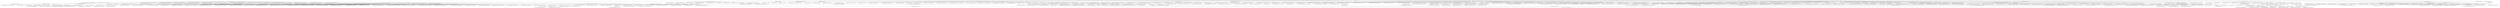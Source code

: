 digraph rayokota__hgraphdb {
	"io.hgraphdb:hgraphdb:jar:3.2.1-SNAPSHOT" -> "org.apache.hbase:hbase-client:jar:2.5.8-hadoop3:compile" ; 
	"io.hgraphdb:hgraphdb:jar:3.2.1-SNAPSHOT" -> "org.apache.hbase:hbase-mapreduce:jar:2.5.8-hadoop3:compile" ; 
	"io.hgraphdb:hgraphdb:jar:3.2.1-SNAPSHOT" -> "org.apache.tinkerpop:gremlin-core:jar:3.7.3:compile" ; 
	"io.hgraphdb:hgraphdb:jar:3.2.1-SNAPSHOT" -> "com.esotericsoftware:kryo:jar:5.6.2:compile" ; 
	"io.hgraphdb:hgraphdb:jar:3.2.1-SNAPSHOT" -> "com.google.cloud.bigtable:bigtable-hbase-2.x-hadoop:jar:2.15.2:compile" ; 
	"io.hgraphdb:hgraphdb:jar:3.2.1-SNAPSHOT" -> "org.mockito:mockito-core:jar:5.18.0:compile" ; 
	"io.hgraphdb:hgraphdb:jar:3.2.1-SNAPSHOT" -> "org.apache.giraph:giraph-core:jar:1.3.0-hadoop2:provided" ; 
	"io.hgraphdb:hgraphdb:jar:3.2.1-SNAPSHOT" -> "org.apache.flink:flink-core:jar:1.16.3:provided" ; 
	"io.hgraphdb:hgraphdb:jar:3.2.1-SNAPSHOT" -> "org.apache.flink:flink-connector-hbase-2.2:jar:1.16.3:provided" ; 
	"io.hgraphdb:hgraphdb:jar:3.2.1-SNAPSHOT" -> "org.apache.hbase:hbase-server:jar:2.5.8-hadoop3:provided (scope not updated to compile)" ; 
	"io.hgraphdb:hgraphdb:jar:3.2.1-SNAPSHOT" -> "org.apache.hadoop:hadoop-common:jar:2.10.2:provided (scope not updated to compile)" ; 
	"io.hgraphdb:hgraphdb:jar:3.2.1-SNAPSHOT" -> "org.apache.hadoop:hadoop-mapreduce-client-common:jar:2.10.2:provided" ; 
	"io.hgraphdb:hgraphdb:jar:3.2.1-SNAPSHOT" -> "org.apache.hadoop:hadoop-mapreduce-client-core:jar:2.10.2:provided (scope not updated to compile)" ; 
	"io.hgraphdb:hgraphdb:jar:3.2.1-SNAPSHOT" -> "org.apache.tinkerpop:gremlin-test:jar:3.7.3:test" ; 
	"io.hgraphdb:hgraphdb:jar:3.2.1-SNAPSHOT" -> "org.apache.flink:flink-clients:jar:1.16.3:test" ; 
	"io.hgraphdb:hgraphdb:jar:3.2.1-SNAPSHOT" -> "org.apache.flink:flink-java:jar:1.16.3:test (scope not updated to test)" ; 
	"io.hgraphdb:hgraphdb:jar:3.2.1-SNAPSHOT" -> "org.apache.flink:flink-gelly:jar:1.16.3:test" ; 
	"io.hgraphdb:hgraphdb:jar:3.2.1-SNAPSHOT" -> "junit:junit:jar:4.13.2:test (scope not updated to test)" ; 
	"org.apache.hbase:hbase-client:jar:2.5.8-hadoop3:compile" -> "org.apache.hbase.thirdparty:hbase-shaded-protobuf:jar:4.1.5:compile (scope not updated to compile)" ; 
	"org.apache.hbase:hbase-client:jar:2.5.8-hadoop3:compile" -> "org.apache.hbase:hbase-common:jar:2.5.8-hadoop3:compile (scope not updated to compile)" ; 
	"org.apache.hbase:hbase-client:jar:2.5.8-hadoop3:compile" -> "org.apache.hbase:hbase-hadoop-compat:jar:2.5.8-hadoop3:compile (scope not updated to compile)" ; 
	"org.apache.hbase:hbase-client:jar:2.5.8-hadoop3:compile" -> "org.apache.hbase:hbase-hadoop2-compat:jar:2.5.8-hadoop3:compile (scope not updated to compile)" ; 
	"org.apache.hbase:hbase-client:jar:2.5.8-hadoop3:compile" -> "org.apache.hbase:hbase-protocol-shaded:jar:2.5.8-hadoop3:compile (scope not updated to compile)" ; 
	"org.apache.hbase:hbase-client:jar:2.5.8-hadoop3:compile" -> "org.apache.hbase:hbase-protocol:jar:2.5.8-hadoop3:compile (scope not updated to compile)" ; 
	"org.apache.hbase:hbase-client:jar:2.5.8-hadoop3:compile" -> "commons-codec:commons-codec:jar:1.15:compile (scope not updated to compile)" ; 
	"org.apache.hbase:hbase-client:jar:2.5.8-hadoop3:compile" -> "commons-io:commons-io:jar:2.11.0:compile (scope not updated to compile)" ; 
	"org.apache.hbase:hbase-client:jar:2.5.8-hadoop3:compile" -> "org.apache.commons:commons-lang3:jar:3.9:compile (scope not updated to compile)" ; 
	"org.apache.hbase:hbase-client:jar:2.5.8-hadoop3:compile" -> "org.slf4j:slf4j-api:jar:1.7.33:compile (scope not updated to compile)" ; 
	"org.apache.hbase:hbase-client:jar:2.5.8-hadoop3:compile" -> "org.apache.hbase.thirdparty:hbase-shaded-miscellaneous:jar:4.1.5:compile (scope not updated to compile)" ; 
	"org.apache.hbase:hbase-client:jar:2.5.8-hadoop3:compile" -> "com.google.protobuf:protobuf-java:jar:2.5.0:compile (scope not updated to compile)" ; 
	"org.apache.hbase:hbase-client:jar:2.5.8-hadoop3:compile" -> "org.apache.hbase.thirdparty:hbase-shaded-netty:jar:4.1.5:compile (scope not updated to compile)" ; 
	"org.apache.hbase:hbase-client:jar:2.5.8-hadoop3:compile" -> "org.apache.zookeeper:zookeeper:jar:3.8.3:compile (scope not updated to compile)" ; 
	"org.apache.hbase:hbase-client:jar:2.5.8-hadoop3:compile" -> "io.opentelemetry:opentelemetry-api:jar:1.15.0:compile (scope not updated to compile)" ; 
	"org.apache.hbase:hbase-client:jar:2.5.8-hadoop3:compile" -> "org.jruby.jcodings:jcodings:jar:1.0.55:compile" ; 
	"org.apache.hbase:hbase-client:jar:2.5.8-hadoop3:compile" -> "org.jruby.joni:joni:jar:2.1.31:compile" ; 
	"org.apache.hbase:hbase-client:jar:2.5.8-hadoop3:compile" -> "io.dropwizard.metrics:metrics-core:jar:3.2.6:compile (scope not updated to compile)" ; 
	"org.apache.hbase:hbase-client:jar:2.5.8-hadoop3:compile" -> "org.apache.commons:commons-crypto:jar:1.1.0:compile (scope not updated to compile)" ; 
	"org.apache.hbase:hbase-client:jar:2.5.8-hadoop3:compile" -> "org.apache.yetus:audience-annotations:jar:0.13.0:compile (scope not updated to compile)" ; 
	"org.apache.hbase:hbase-client:jar:2.5.8-hadoop3:compile" -> "org.apache.hadoop:hadoop-auth:jar:3.2.4:compile (scope not updated to compile)" ; 
	"org.apache.hbase:hbase-client:jar:2.5.8-hadoop3:compile" -> "(org.apache.hadoop:hadoop-common:jar:3.2.4:compile - omitted for conflict with 2.10.2)" ; 
	"org.apache.hbase:hbase-common:jar:2.5.8-hadoop3:compile (scope not updated to compile)" -> "org.apache.hbase:hbase-logging:jar:2.5.8-hadoop3:compile" ; 
	"org.apache.hbase:hbase-common:jar:2.5.8-hadoop3:compile (scope not updated to compile)" -> "(org.apache.hbase.thirdparty:hbase-shaded-miscellaneous:jar:4.1.5:compile - omitted for duplicate)" ; 
	"org.apache.hbase:hbase-common:jar:2.5.8-hadoop3:compile (scope not updated to compile)" -> "org.apache.hbase.thirdparty:hbase-shaded-gson:jar:4.1.5:compile" ; 
	"org.apache.hbase:hbase-common:jar:2.5.8-hadoop3:compile (scope not updated to compile)" -> "(org.apache.hbase.thirdparty:hbase-shaded-netty:jar:4.1.5:compile - omitted for duplicate)" ; 
	"org.apache.hbase:hbase-common:jar:2.5.8-hadoop3:compile (scope not updated to compile)" -> "org.apache.hbase.thirdparty:hbase-unsafe:jar:4.1.5:compile" ; 
	"org.apache.hbase:hbase-common:jar:2.5.8-hadoop3:compile (scope not updated to compile)" -> "(org.slf4j:slf4j-api:jar:1.7.33:compile - omitted for duplicate)" ; 
	"org.apache.hbase:hbase-common:jar:2.5.8-hadoop3:compile (scope not updated to compile)" -> "(commons-codec:commons-codec:jar:1.15:compile - omitted for duplicate)" ; 
	"org.apache.hbase:hbase-common:jar:2.5.8-hadoop3:compile (scope not updated to compile)" -> "(org.apache.commons:commons-lang3:jar:3.9:compile - omitted for duplicate)" ; 
	"org.apache.hbase:hbase-common:jar:2.5.8-hadoop3:compile (scope not updated to compile)" -> "(commons-io:commons-io:jar:2.11.0:compile - omitted for duplicate)" ; 
	"org.apache.hbase:hbase-common:jar:2.5.8-hadoop3:compile (scope not updated to compile)" -> "(com.google.protobuf:protobuf-java:jar:2.5.0:compile - omitted for duplicate)" ; 
	"org.apache.hbase:hbase-common:jar:2.5.8-hadoop3:compile (scope not updated to compile)" -> "(io.opentelemetry:opentelemetry-api:jar:1.15.0:compile - omitted for duplicate)" ; 
	"org.apache.hbase:hbase-common:jar:2.5.8-hadoop3:compile (scope not updated to compile)" -> "io.opentelemetry:opentelemetry-semconv:jar:1.15.0-alpha:compile" ; 
	"org.apache.hbase:hbase-common:jar:2.5.8-hadoop3:compile (scope not updated to compile)" -> "(org.apache.commons:commons-crypto:jar:1.1.0:compile - omitted for duplicate)" ; 
	"org.apache.hbase:hbase-common:jar:2.5.8-hadoop3:compile (scope not updated to compile)" -> "(org.apache.yetus:audience-annotations:jar:0.13.0:compile - omitted for duplicate)" ; 
	"org.apache.hbase:hbase-common:jar:2.5.8-hadoop3:compile (scope not updated to compile)" -> "(org.apache.hadoop:hadoop-common:jar:3.2.4:compile - omitted for conflict with 2.10.2)" ; 
	"org.apache.hbase:hbase-logging:jar:2.5.8-hadoop3:compile" -> "(org.slf4j:slf4j-api:jar:1.7.33:compile - omitted for duplicate)" ; 
	"org.apache.hbase:hbase-logging:jar:2.5.8-hadoop3:compile" -> "(org.apache.yetus:audience-annotations:jar:0.13.0:compile - omitted for duplicate)" ; 
	"org.apache.hbase.thirdparty:hbase-unsafe:jar:4.1.5:compile" -> "(org.slf4j:slf4j-api:jar:1.7.30:compile - omitted for conflict with 1.7.33)" ; 
	"io.opentelemetry:opentelemetry-semconv:jar:1.15.0-alpha:compile" -> "(io.opentelemetry:opentelemetry-api:jar:1.15.0:compile - omitted for duplicate)" ; 
	"org.apache.hbase:hbase-hadoop-compat:jar:2.5.8-hadoop3:compile (scope not updated to compile)" -> "(org.apache.hbase.thirdparty:hbase-shaded-miscellaneous:jar:4.1.5:compile - omitted for duplicate)" ; 
	"org.apache.hbase:hbase-hadoop-compat:jar:2.5.8-hadoop3:compile (scope not updated to compile)" -> "(org.slf4j:slf4j-api:jar:1.7.33:compile - omitted for duplicate)" ; 
	"org.apache.hbase:hbase-hadoop-compat:jar:2.5.8-hadoop3:compile (scope not updated to compile)" -> "(org.apache.hbase:hbase-metrics-api:jar:2.5.8-hadoop3:compile - omitted for duplicate)" ; 
	"org.apache.hbase:hbase-hadoop-compat:jar:2.5.8-hadoop3:compile (scope not updated to compile)" -> "(org.apache.yetus:audience-annotations:jar:0.13.0:compile - omitted for duplicate)" ; 
	"org.apache.hbase:hbase-hadoop2-compat:jar:2.5.8-hadoop3:compile (scope not updated to compile)" -> "(org.apache.hbase:hbase-hadoop-compat:jar:2.5.8-hadoop3:compile - omitted for duplicate)" ; 
	"org.apache.hbase:hbase-hadoop2-compat:jar:2.5.8-hadoop3:compile (scope not updated to compile)" -> "(org.apache.hbase:hbase-common:jar:2.5.8-hadoop3:compile - omitted for duplicate)" ; 
	"org.apache.hbase:hbase-hadoop2-compat:jar:2.5.8-hadoop3:compile (scope not updated to compile)" -> "(org.apache.hbase:hbase-metrics:jar:2.5.8-hadoop3:compile - omitted for duplicate)" ; 
	"org.apache.hbase:hbase-hadoop2-compat:jar:2.5.8-hadoop3:compile (scope not updated to compile)" -> "(org.apache.hbase:hbase-metrics-api:jar:2.5.8-hadoop3:compile - omitted for duplicate)" ; 
	"org.apache.hbase:hbase-hadoop2-compat:jar:2.5.8-hadoop3:compile (scope not updated to compile)" -> "javax.activation:javax.activation-api:jar:1.2.0:runtime (scope not updated to runtime)" ; 
	"org.apache.hbase:hbase-hadoop2-compat:jar:2.5.8-hadoop3:compile (scope not updated to compile)" -> "(org.apache.commons:commons-lang3:jar:3.9:compile - omitted for duplicate)" ; 
	"org.apache.hbase:hbase-hadoop2-compat:jar:2.5.8-hadoop3:compile (scope not updated to compile)" -> "(org.slf4j:slf4j-api:jar:1.7.33:compile - omitted for duplicate)" ; 
	"org.apache.hbase:hbase-hadoop2-compat:jar:2.5.8-hadoop3:compile (scope not updated to compile)" -> "(org.apache.hbase.thirdparty:hbase-shaded-miscellaneous:jar:4.1.5:compile - omitted for duplicate)" ; 
	"org.apache.hbase:hbase-hadoop2-compat:jar:2.5.8-hadoop3:compile (scope not updated to compile)" -> "(org.apache.yetus:audience-annotations:jar:0.13.0:compile - omitted for duplicate)" ; 
	"org.apache.hbase:hbase-hadoop2-compat:jar:2.5.8-hadoop3:compile (scope not updated to compile)" -> "(org.apache.hadoop:hadoop-common:jar:3.2.4:compile - omitted for conflict with 2.10.2)" ; 
	"org.apache.hbase:hbase-protocol-shaded:jar:2.5.8-hadoop3:compile (scope not updated to compile)" -> "(org.apache.hbase.thirdparty:hbase-shaded-protobuf:jar:4.1.5:compile - omitted for duplicate)" ; 
	"org.apache.hbase:hbase-protocol-shaded:jar:2.5.8-hadoop3:compile (scope not updated to compile)" -> "(org.apache.yetus:audience-annotations:jar:0.13.0:compile - omitted for duplicate)" ; 
	"org.apache.hbase:hbase-protocol-shaded:jar:2.5.8-hadoop3:compile (scope not updated to compile)" -> "javax.annotation:javax.annotation-api:jar:1.2:compile" ; 
	"org.apache.hbase:hbase-protocol:jar:2.5.8-hadoop3:compile (scope not updated to compile)" -> "(com.google.protobuf:protobuf-java:jar:2.5.0:compile - omitted for duplicate)" ; 
	"org.apache.hbase:hbase-protocol:jar:2.5.8-hadoop3:compile (scope not updated to compile)" -> "(org.slf4j:slf4j-api:jar:1.7.33:compile - omitted for duplicate)" ; 
	"org.apache.hbase:hbase-protocol:jar:2.5.8-hadoop3:compile (scope not updated to compile)" -> "(org.apache.yetus:audience-annotations:jar:0.13.0:compile - omitted for duplicate)" ; 
	"org.apache.hbase:hbase-protocol:jar:2.5.8-hadoop3:compile (scope not updated to compile)" -> "(javax.annotation:javax.annotation-api:jar:1.2:compile - omitted for duplicate)" ; 
	"org.apache.hbase.thirdparty:hbase-shaded-miscellaneous:jar:4.1.5:compile (scope not updated to compile)" -> "com.google.errorprone:error_prone_annotations:jar:2.21.1:compile (scope not updated to compile)" ; 
	"org.apache.zookeeper:zookeeper:jar:3.8.3:compile (scope not updated to compile)" -> "org.apache.zookeeper:zookeeper-jute:jar:3.8.3:compile" ; 
	"org.apache.zookeeper:zookeeper:jar:3.8.3:compile (scope not updated to compile)" -> "(org.apache.yetus:audience-annotations:jar:0.12.0:compile - omitted for conflict with 0.13.0)" ; 
	"org.apache.zookeeper:zookeeper:jar:3.8.3:compile (scope not updated to compile)" -> "io.netty:netty-handler:jar:4.1.94.Final:compile" ; 
	"org.apache.zookeeper:zookeeper:jar:3.8.3:compile (scope not updated to compile)" -> "io.netty:netty-transport-native-epoll:jar:4.1.94.Final:compile" ; 
	"org.apache.zookeeper:zookeeper:jar:3.8.3:compile (scope not updated to compile)" -> "(org.slf4j:slf4j-api:jar:1.7.30:compile - omitted for conflict with 1.7.33)" ; 
	"org.apache.zookeeper:zookeeper:jar:3.8.3:compile (scope not updated to compile)" -> "(commons-io:commons-io:jar:2.11.0:compile - omitted for duplicate)" ; 
	"org.apache.zookeeper:zookeeper-jute:jar:3.8.3:compile" -> "(org.apache.yetus:audience-annotations:jar:0.12.0:compile - omitted for conflict with 0.13.0)" ; 
	"io.netty:netty-handler:jar:4.1.94.Final:compile" -> "io.netty:netty-common:jar:4.1.94.Final:compile" ; 
	"io.netty:netty-handler:jar:4.1.94.Final:compile" -> "io.netty:netty-resolver:jar:4.1.94.Final:compile" ; 
	"io.netty:netty-handler:jar:4.1.94.Final:compile" -> "io.netty:netty-buffer:jar:4.1.94.Final:compile" ; 
	"io.netty:netty-handler:jar:4.1.94.Final:compile" -> "io.netty:netty-transport:jar:4.1.94.Final:compile" ; 
	"io.netty:netty-handler:jar:4.1.94.Final:compile" -> "io.netty:netty-transport-native-unix-common:jar:4.1.94.Final:compile" ; 
	"io.netty:netty-handler:jar:4.1.94.Final:compile" -> "io.netty:netty-codec:jar:4.1.94.Final:compile" ; 
	"io.netty:netty-resolver:jar:4.1.94.Final:compile" -> "(io.netty:netty-common:jar:4.1.94.Final:compile - omitted for duplicate)" ; 
	"io.netty:netty-buffer:jar:4.1.94.Final:compile" -> "(io.netty:netty-common:jar:4.1.94.Final:compile - omitted for duplicate)" ; 
	"io.netty:netty-transport:jar:4.1.94.Final:compile" -> "(io.netty:netty-common:jar:4.1.94.Final:compile - omitted for duplicate)" ; 
	"io.netty:netty-transport:jar:4.1.94.Final:compile" -> "(io.netty:netty-buffer:jar:4.1.94.Final:compile - omitted for duplicate)" ; 
	"io.netty:netty-transport:jar:4.1.94.Final:compile" -> "(io.netty:netty-resolver:jar:4.1.94.Final:compile - omitted for duplicate)" ; 
	"io.netty:netty-transport-native-unix-common:jar:4.1.94.Final:compile" -> "(io.netty:netty-common:jar:4.1.94.Final:compile - omitted for duplicate)" ; 
	"io.netty:netty-transport-native-unix-common:jar:4.1.94.Final:compile" -> "(io.netty:netty-buffer:jar:4.1.94.Final:compile - omitted for duplicate)" ; 
	"io.netty:netty-transport-native-unix-common:jar:4.1.94.Final:compile" -> "(io.netty:netty-transport:jar:4.1.94.Final:compile - omitted for duplicate)" ; 
	"io.netty:netty-codec:jar:4.1.94.Final:compile" -> "(io.netty:netty-common:jar:4.1.94.Final:compile - omitted for duplicate)" ; 
	"io.netty:netty-codec:jar:4.1.94.Final:compile" -> "(io.netty:netty-buffer:jar:4.1.94.Final:compile - omitted for duplicate)" ; 
	"io.netty:netty-codec:jar:4.1.94.Final:compile" -> "(io.netty:netty-transport:jar:4.1.94.Final:compile - omitted for duplicate)" ; 
	"io.netty:netty-transport-native-epoll:jar:4.1.94.Final:compile" -> "(io.netty:netty-common:jar:4.1.94.Final:compile - omitted for duplicate)" ; 
	"io.netty:netty-transport-native-epoll:jar:4.1.94.Final:compile" -> "(io.netty:netty-buffer:jar:4.1.94.Final:compile - omitted for duplicate)" ; 
	"io.netty:netty-transport-native-epoll:jar:4.1.94.Final:compile" -> "(io.netty:netty-transport:jar:4.1.94.Final:compile - omitted for duplicate)" ; 
	"io.netty:netty-transport-native-epoll:jar:4.1.94.Final:compile" -> "(io.netty:netty-transport-native-unix-common:jar:4.1.94.Final:compile - omitted for duplicate)" ; 
	"io.netty:netty-transport-native-epoll:jar:4.1.94.Final:compile" -> "io.netty:netty-transport-classes-epoll:jar:4.1.94.Final:compile" ; 
	"io.netty:netty-transport-classes-epoll:jar:4.1.94.Final:compile" -> "(io.netty:netty-common:jar:4.1.94.Final:compile - omitted for duplicate)" ; 
	"io.netty:netty-transport-classes-epoll:jar:4.1.94.Final:compile" -> "(io.netty:netty-buffer:jar:4.1.94.Final:compile - omitted for duplicate)" ; 
	"io.netty:netty-transport-classes-epoll:jar:4.1.94.Final:compile" -> "(io.netty:netty-transport:jar:4.1.94.Final:compile - omitted for duplicate)" ; 
	"io.netty:netty-transport-classes-epoll:jar:4.1.94.Final:compile" -> "(io.netty:netty-transport-native-unix-common:jar:4.1.94.Final:compile - omitted for duplicate)" ; 
	"io.opentelemetry:opentelemetry-api:jar:1.15.0:compile (scope not updated to compile)" -> "io.opentelemetry:opentelemetry-context:jar:1.15.0:compile" ; 
	"org.jruby.joni:joni:jar:2.1.31:compile" -> "(org.jruby.jcodings:jcodings:jar:1.0.46:compile - omitted for conflict with 1.0.55)" ; 
	"io.dropwizard.metrics:metrics-core:jar:3.2.6:compile (scope not updated to compile)" -> "(org.slf4j:slf4j-api:jar:1.7.22:compile - omitted for conflict with 1.7.33)" ; 
	"org.apache.hadoop:hadoop-auth:jar:3.2.4:compile (scope not updated to compile)" -> "(org.slf4j:slf4j-api:jar:1.7.35:compile - omitted for conflict with 1.7.33)" ; 
	"org.apache.hadoop:hadoop-auth:jar:3.2.4:compile (scope not updated to compile)" -> "(commons-codec:commons-codec:jar:1.11:compile - omitted for conflict with 1.15)" ; 
	"org.apache.hadoop:hadoop-auth:jar:3.2.4:compile (scope not updated to compile)" -> "(org.apache.httpcomponents:httpclient:jar:4.5.13:compile - omitted for duplicate)" ; 
	"org.apache.hadoop:hadoop-auth:jar:3.2.4:compile (scope not updated to compile)" -> "com.nimbusds:nimbus-jose-jwt:jar:9.8.1:compile" ; 
	"org.apache.hadoop:hadoop-auth:jar:3.2.4:compile (scope not updated to compile)" -> "(org.apache.zookeeper:zookeeper:jar:3.4.14:compile - omitted for conflict with 3.8.3)" ; 
	"org.apache.hadoop:hadoop-auth:jar:3.2.4:compile (scope not updated to compile)" -> "org.apache.curator:curator-framework:jar:2.13.0:compile" ; 
	"org.apache.hadoop:hadoop-auth:jar:3.2.4:compile (scope not updated to compile)" -> "(org.apache.kerby:kerb-simplekdc:jar:1.0.1:compile - omitted for conflict with 2.0.1)" ; 
	"com.nimbusds:nimbus-jose-jwt:jar:9.8.1:compile" -> "com.github.stephenc.jcip:jcip-annotations:jar:1.0-1:compile" ; 
	"org.apache.curator:curator-framework:jar:2.13.0:compile" -> "(org.apache.curator:curator-client:jar:2.13.0:compile - omitted for duplicate)" ; 
	"org.apache.hbase:hbase-mapreduce:jar:2.5.8-hadoop3:compile" -> "(org.apache.hbase.thirdparty:hbase-shaded-miscellaneous:jar:4.1.5:compile - omitted for duplicate)" ; 
	"org.apache.hbase:hbase-mapreduce:jar:2.5.8-hadoop3:compile" -> "(org.apache.hbase.thirdparty:hbase-shaded-netty:jar:4.1.5:compile - omitted for duplicate)" ; 
	"org.apache.hbase:hbase-mapreduce:jar:2.5.8-hadoop3:compile" -> "(org.apache.hbase.thirdparty:hbase-shaded-protobuf:jar:4.1.5:compile - omitted for duplicate)" ; 
	"org.apache.hbase:hbase-mapreduce:jar:2.5.8-hadoop3:compile" -> "(org.apache.hbase:hbase-common:jar:2.5.8-hadoop3:compile - omitted for duplicate)" ; 
	"org.apache.hbase:hbase-mapreduce:jar:2.5.8-hadoop3:compile" -> "org.apache.hbase:hbase-zookeeper:jar:2.5.8-hadoop3:compile (scope not updated to compile)" ; 
	"org.apache.hbase:hbase-mapreduce:jar:2.5.8-hadoop3:compile" -> "(org.apache.hbase:hbase-protocol:jar:2.5.8-hadoop3:compile - omitted for duplicate)" ; 
	"org.apache.hbase:hbase-mapreduce:jar:2.5.8-hadoop3:compile" -> "(com.google.protobuf:protobuf-java:jar:2.5.0:compile - omitted for duplicate)" ; 
	"org.apache.hbase:hbase-mapreduce:jar:2.5.8-hadoop3:compile" -> "(org.apache.hbase:hbase-protocol-shaded:jar:2.5.8-hadoop3:compile - omitted for duplicate)" ; 
	"org.apache.hbase:hbase-mapreduce:jar:2.5.8-hadoop3:compile" -> "org.apache.hbase:hbase-metrics:jar:2.5.8-hadoop3:compile (scope not updated to compile)" ; 
	"org.apache.hbase:hbase-mapreduce:jar:2.5.8-hadoop3:compile" -> "org.apache.hbase:hbase-metrics-api:jar:2.5.8-hadoop3:compile (scope not updated to compile)" ; 
	"org.apache.hbase:hbase-mapreduce:jar:2.5.8-hadoop3:compile" -> "org.apache.hbase:hbase-asyncfs:jar:2.5.8-hadoop3:compile (scope not updated to compile)" ; 
	"org.apache.hbase:hbase-mapreduce:jar:2.5.8-hadoop3:compile" -> "(io.dropwizard.metrics:metrics-core:jar:3.2.6:compile - omitted for duplicate)" ; 
	"org.apache.hbase:hbase-mapreduce:jar:2.5.8-hadoop3:compile" -> "(org.slf4j:slf4j-api:jar:1.7.33:compile - omitted for duplicate)" ; 
	"org.apache.hbase:hbase-mapreduce:jar:2.5.8-hadoop3:compile" -> "(io.opentelemetry:opentelemetry-api:jar:1.15.0:compile - omitted for duplicate)" ; 
	"org.apache.hbase:hbase-mapreduce:jar:2.5.8-hadoop3:compile" -> "(org.apache.hbase:hbase-client:jar:2.5.8-hadoop3:compile - omitted for duplicate)" ; 
	"org.apache.hbase:hbase-mapreduce:jar:2.5.8-hadoop3:compile" -> "(org.apache.hbase:hbase-hadoop-compat:jar:2.5.8-hadoop3:compile - omitted for duplicate)" ; 
	"org.apache.hbase:hbase-mapreduce:jar:2.5.8-hadoop3:compile" -> "(org.apache.hbase:hbase-hadoop2-compat:jar:2.5.8-hadoop3:compile - omitted for duplicate)" ; 
	"org.apache.hbase:hbase-mapreduce:jar:2.5.8-hadoop3:compile" -> "(org.apache.hbase:hbase-server:jar:2.5.8-hadoop3:compile - omitted for duplicate)" ; 
	"org.apache.hbase:hbase-mapreduce:jar:2.5.8-hadoop3:compile" -> "org.apache.hbase:hbase-replication:jar:2.5.8-hadoop3:compile (scope not updated to compile)" ; 
	"org.apache.hbase:hbase-mapreduce:jar:2.5.8-hadoop3:compile" -> "(commons-io:commons-io:jar:2.11.0:compile - omitted for duplicate)" ; 
	"org.apache.hbase:hbase-mapreduce:jar:2.5.8-hadoop3:compile" -> "(org.apache.commons:commons-lang3:jar:3.9:compile - omitted for duplicate)" ; 
	"org.apache.hbase:hbase-mapreduce:jar:2.5.8-hadoop3:compile" -> "(org.apache.zookeeper:zookeeper:jar:3.8.3:compile - omitted for duplicate)" ; 
	"org.apache.hbase:hbase-mapreduce:jar:2.5.8-hadoop3:compile" -> "(org.apache.yetus:audience-annotations:jar:0.13.0:compile - omitted for duplicate)" ; 
	"org.apache.hbase:hbase-mapreduce:jar:2.5.8-hadoop3:compile" -> "(org.apache.hadoop:hadoop-common:jar:3.2.4:compile - omitted for conflict with 2.10.2)" ; 
	"org.apache.hbase:hbase-mapreduce:jar:2.5.8-hadoop3:compile" -> "org.apache.hadoop:hadoop-hdfs:jar:3.2.4:compile (scope not updated to compile)" ; 
	"org.apache.hbase:hbase-mapreduce:jar:2.5.8-hadoop3:compile" -> "(org.apache.hadoop:hadoop-mapreduce-client-core:jar:3.2.4:compile - omitted for conflict with 2.10.2)" ; 
	"org.apache.hbase:hbase-zookeeper:jar:2.5.8-hadoop3:compile (scope not updated to compile)" -> "(org.apache.hbase.thirdparty:hbase-shaded-protobuf:jar:4.1.5:compile - omitted for duplicate)" ; 
	"org.apache.hbase:hbase-zookeeper:jar:2.5.8-hadoop3:compile (scope not updated to compile)" -> "(org.apache.hbase.thirdparty:hbase-shaded-miscellaneous:jar:4.1.5:compile - omitted for duplicate)" ; 
	"org.apache.hbase:hbase-zookeeper:jar:2.5.8-hadoop3:compile (scope not updated to compile)" -> "(org.apache.hbase:hbase-common:jar:2.5.8-hadoop3:compile - omitted for duplicate)" ; 
	"org.apache.hbase:hbase-zookeeper:jar:2.5.8-hadoop3:compile (scope not updated to compile)" -> "(org.apache.hbase:hbase-client:jar:2.5.8-hadoop3:compile - omitted for duplicate)" ; 
	"org.apache.hbase:hbase-zookeeper:jar:2.5.8-hadoop3:compile (scope not updated to compile)" -> "(org.apache.hbase:hbase-protocol-shaded:jar:2.5.8-hadoop3:compile - omitted for duplicate)" ; 
	"org.apache.hbase:hbase-zookeeper:jar:2.5.8-hadoop3:compile (scope not updated to compile)" -> "(org.apache.hbase:hbase-hadoop-compat:jar:2.5.8-hadoop3:compile - omitted for duplicate)" ; 
	"org.apache.hbase:hbase-zookeeper:jar:2.5.8-hadoop3:compile (scope not updated to compile)" -> "(org.apache.hbase:hbase-hadoop2-compat:jar:2.5.8-hadoop3:compile - omitted for duplicate)" ; 
	"org.apache.hbase:hbase-zookeeper:jar:2.5.8-hadoop3:compile (scope not updated to compile)" -> "(org.apache.commons:commons-lang3:jar:3.9:compile - omitted for duplicate)" ; 
	"org.apache.hbase:hbase-zookeeper:jar:2.5.8-hadoop3:compile (scope not updated to compile)" -> "(org.slf4j:slf4j-api:jar:1.7.33:compile - omitted for duplicate)" ; 
	"org.apache.hbase:hbase-zookeeper:jar:2.5.8-hadoop3:compile (scope not updated to compile)" -> "(org.apache.zookeeper:zookeeper:jar:3.8.3:compile - omitted for duplicate)" ; 
	"org.apache.hbase:hbase-zookeeper:jar:2.5.8-hadoop3:compile (scope not updated to compile)" -> "(io.opentelemetry:opentelemetry-api:jar:1.15.0:compile - omitted for duplicate)" ; 
	"org.apache.hbase:hbase-zookeeper:jar:2.5.8-hadoop3:compile (scope not updated to compile)" -> "org.xerial.snappy:snappy-java:jar:1.1.10.4:compile (scope not updated to compile)" ; 
	"org.apache.hbase:hbase-zookeeper:jar:2.5.8-hadoop3:compile (scope not updated to compile)" -> "(commons-cli:commons-cli:jar:1.5.0:compile - omitted for conflict with 1.2)" ; 
	"org.apache.hbase:hbase-zookeeper:jar:2.5.8-hadoop3:compile (scope not updated to compile)" -> "(org.apache.yetus:audience-annotations:jar:0.13.0:compile - omitted for duplicate)" ; 
	"org.apache.hbase:hbase-zookeeper:jar:2.5.8-hadoop3:compile (scope not updated to compile)" -> "(org.apache.hadoop:hadoop-common:jar:3.2.4:compile - omitted for conflict with 2.10.2)" ; 
	"org.apache.hbase:hbase-zookeeper:jar:2.5.8-hadoop3:compile (scope not updated to compile)" -> "(org.apache.hadoop:hadoop-auth:jar:3.2.4:compile - omitted for duplicate)" ; 
	"org.apache.hbase:hbase-metrics:jar:2.5.8-hadoop3:compile (scope not updated to compile)" -> "(org.apache.hbase.thirdparty:hbase-shaded-miscellaneous:jar:4.1.5:compile - omitted for duplicate)" ; 
	"org.apache.hbase:hbase-metrics:jar:2.5.8-hadoop3:compile (scope not updated to compile)" -> "(org.apache.hbase:hbase-common:jar:2.5.8-hadoop3:compile - omitted for duplicate)" ; 
	"org.apache.hbase:hbase-metrics:jar:2.5.8-hadoop3:compile (scope not updated to compile)" -> "(org.apache.hbase:hbase-metrics-api:jar:2.5.8-hadoop3:compile - omitted for duplicate)" ; 
	"org.apache.hbase:hbase-metrics:jar:2.5.8-hadoop3:compile (scope not updated to compile)" -> "(io.dropwizard.metrics:metrics-core:jar:3.2.6:compile - omitted for duplicate)" ; 
	"org.apache.hbase:hbase-metrics:jar:2.5.8-hadoop3:compile (scope not updated to compile)" -> "(org.apache.yetus:audience-annotations:jar:0.13.0:compile - omitted for duplicate)" ; 
	"org.apache.hbase:hbase-metrics-api:jar:2.5.8-hadoop3:compile (scope not updated to compile)" -> "(org.apache.hbase:hbase-common:jar:2.5.8-hadoop3:compile - omitted for duplicate)" ; 
	"org.apache.hbase:hbase-metrics-api:jar:2.5.8-hadoop3:compile (scope not updated to compile)" -> "(org.slf4j:slf4j-api:jar:1.7.33:compile - omitted for duplicate)" ; 
	"org.apache.hbase:hbase-metrics-api:jar:2.5.8-hadoop3:compile (scope not updated to compile)" -> "(org.apache.commons:commons-lang3:jar:3.9:compile - omitted for duplicate)" ; 
	"org.apache.hbase:hbase-metrics-api:jar:2.5.8-hadoop3:compile (scope not updated to compile)" -> "(org.apache.hbase.thirdparty:hbase-shaded-miscellaneous:jar:4.1.5:compile - omitted for duplicate)" ; 
	"org.apache.hbase:hbase-metrics-api:jar:2.5.8-hadoop3:compile (scope not updated to compile)" -> "(org.apache.yetus:audience-annotations:jar:0.13.0:compile - omitted for duplicate)" ; 
	"org.apache.hbase:hbase-asyncfs:jar:2.5.8-hadoop3:compile (scope not updated to compile)" -> "(org.apache.hbase:hbase-common:jar:2.5.8-hadoop3:compile - omitted for duplicate)" ; 
	"org.apache.hbase:hbase-asyncfs:jar:2.5.8-hadoop3:compile (scope not updated to compile)" -> "(org.apache.hbase:hbase-client:jar:2.5.8-hadoop3:compile - omitted for duplicate)" ; 
	"org.apache.hbase:hbase-asyncfs:jar:2.5.8-hadoop3:compile (scope not updated to compile)" -> "(org.slf4j:slf4j-api:jar:1.7.33:compile - omitted for duplicate)" ; 
	"org.apache.hbase:hbase-asyncfs:jar:2.5.8-hadoop3:compile (scope not updated to compile)" -> "(org.apache.yetus:audience-annotations:jar:0.13.0:compile - omitted for duplicate)" ; 
	"org.apache.hbase:hbase-asyncfs:jar:2.5.8-hadoop3:compile (scope not updated to compile)" -> "(org.apache.hadoop:hadoop-common:jar:3.2.4:compile - omitted for conflict with 2.10.2)" ; 
	"org.apache.hbase:hbase-asyncfs:jar:2.5.8-hadoop3:compile (scope not updated to compile)" -> "(org.apache.hadoop:hadoop-hdfs:jar:3.2.4:compile - omitted for duplicate)" ; 
	"org.apache.hbase:hbase-asyncfs:jar:2.5.8-hadoop3:compile (scope not updated to compile)" -> "(org.apache.hadoop:hadoop-annotations:jar:3.2.4:compile - omitted for duplicate)" ; 
	"org.apache.hbase:hbase-asyncfs:jar:2.5.8-hadoop3:compile (scope not updated to compile)" -> "(org.apache.hadoop:hadoop-hdfs-client:jar:3.2.4:compile - omitted for duplicate)" ; 
	"org.apache.hbase:hbase-replication:jar:2.5.8-hadoop3:compile (scope not updated to compile)" -> "(org.apache.hbase.thirdparty:hbase-shaded-miscellaneous:jar:4.1.5:compile - omitted for duplicate)" ; 
	"org.apache.hbase:hbase-replication:jar:2.5.8-hadoop3:compile (scope not updated to compile)" -> "(org.apache.hbase.thirdparty:hbase-shaded-protobuf:jar:4.1.5:compile - omitted for duplicate)" ; 
	"org.apache.hbase:hbase-replication:jar:2.5.8-hadoop3:compile (scope not updated to compile)" -> "(org.apache.hbase:hbase-protocol-shaded:jar:2.5.8-hadoop3:compile - omitted for duplicate)" ; 
	"org.apache.hbase:hbase-replication:jar:2.5.8-hadoop3:compile (scope not updated to compile)" -> "(org.apache.hbase:hbase-common:jar:2.5.8-hadoop3:compile - omitted for duplicate)" ; 
	"org.apache.hbase:hbase-replication:jar:2.5.8-hadoop3:compile (scope not updated to compile)" -> "(org.apache.hbase:hbase-client:jar:2.5.8-hadoop3:compile - omitted for duplicate)" ; 
	"org.apache.hbase:hbase-replication:jar:2.5.8-hadoop3:compile (scope not updated to compile)" -> "(org.apache.hbase:hbase-zookeeper:jar:2.5.8-hadoop3:compile - omitted for duplicate)" ; 
	"org.apache.hbase:hbase-replication:jar:2.5.8-hadoop3:compile (scope not updated to compile)" -> "(org.apache.commons:commons-lang3:jar:3.9:compile - omitted for duplicate)" ; 
	"org.apache.hbase:hbase-replication:jar:2.5.8-hadoop3:compile (scope not updated to compile)" -> "(org.slf4j:slf4j-api:jar:1.7.33:compile - omitted for duplicate)" ; 
	"org.apache.hbase:hbase-replication:jar:2.5.8-hadoop3:compile (scope not updated to compile)" -> "(org.apache.zookeeper:zookeeper:jar:3.8.3:compile - omitted for duplicate)" ; 
	"org.apache.hbase:hbase-replication:jar:2.5.8-hadoop3:compile (scope not updated to compile)" -> "(org.apache.yetus:audience-annotations:jar:0.13.0:compile - omitted for duplicate)" ; 
	"org.apache.hbase:hbase-replication:jar:2.5.8-hadoop3:compile (scope not updated to compile)" -> "(org.apache.hadoop:hadoop-common:jar:3.2.4:compile - omitted for conflict with 2.10.2)" ; 
	"org.apache.hadoop:hadoop-hdfs:jar:3.2.4:compile (scope not updated to compile)" -> "org.eclipse.jetty:jetty-server:jar:9.4.43.v20210629:compile" ; 
	"org.apache.hadoop:hadoop-hdfs:jar:3.2.4:compile (scope not updated to compile)" -> "org.eclipse.jetty:jetty-util:jar:9.4.43.v20210629:compile" ; 
	"org.apache.hadoop:hadoop-hdfs:jar:3.2.4:compile (scope not updated to compile)" -> "org.eclipse.jetty:jetty-util-ajax:jar:9.4.43.v20210629:compile" ; 
	"org.apache.hadoop:hadoop-hdfs:jar:3.2.4:compile (scope not updated to compile)" -> "(commons-cli:commons-cli:jar:1.2:compile - omitted for duplicate)" ; 
	"org.apache.hadoop:hadoop-hdfs:jar:3.2.4:compile (scope not updated to compile)" -> "(commons-codec:commons-codec:jar:1.11:compile - omitted for conflict with 1.15)" ; 
	"org.apache.hadoop:hadoop-hdfs:jar:3.2.4:compile (scope not updated to compile)" -> "(commons-io:commons-io:jar:2.8.0:compile - omitted for conflict with 2.11.0)" ; 
	"org.apache.hadoop:hadoop-hdfs:jar:3.2.4:compile (scope not updated to compile)" -> "(commons-logging:commons-logging:jar:1.1.3:compile - omitted for duplicate)" ; 
	"org.apache.hadoop:hadoop-hdfs:jar:3.2.4:compile (scope not updated to compile)" -> "commons-daemon:commons-daemon:jar:1.0.13:compile" ; 
	"org.apache.hadoop:hadoop-hdfs:jar:3.2.4:compile (scope not updated to compile)" -> "(com.google.protobuf:protobuf-java:jar:2.5.0:compile - omitted for duplicate)" ; 
	"org.apache.hadoop:hadoop-hdfs:jar:3.2.4:compile (scope not updated to compile)" -> "(javax.servlet:javax.servlet-api:jar:3.1.0:compile - omitted for duplicate)" ; 
	"org.apache.hadoop:hadoop-hdfs:jar:3.2.4:compile (scope not updated to compile)" -> "(io.netty:netty:jar:3.10.6.Final:compile - omitted for duplicate)" ; 
	"org.apache.hadoop:hadoop-hdfs:jar:3.2.4:compile (scope not updated to compile)" -> "(io.netty:netty-all:jar:4.1.68.Final:compile - omitted for conflict with 4.1.36.Final)" ; 
	"org.apache.hadoop:hadoop-hdfs:jar:3.2.4:compile (scope not updated to compile)" -> "(org.apache.htrace:htrace-core4:jar:4.1.0-incubating:compile - omitted for duplicate)" ; 
	"org.apache.hadoop:hadoop-hdfs:jar:3.2.4:compile (scope not updated to compile)" -> "com.fasterxml.jackson.core:jackson-databind:jar:2.10.5.1:compile" ; 
	"org.eclipse.jetty:jetty-server:jar:9.4.43.v20210629:compile" -> "(javax.servlet:javax.servlet-api:jar:3.1.0:compile - omitted for duplicate)" ; 
	"org.eclipse.jetty:jetty-server:jar:9.4.43.v20210629:compile" -> "org.eclipse.jetty:jetty-http:jar:9.4.43.v20210629:compile" ; 
	"org.eclipse.jetty:jetty-server:jar:9.4.43.v20210629:compile" -> "org.eclipse.jetty:jetty-io:jar:9.4.43.v20210629:compile" ; 
	"org.eclipse.jetty:jetty-http:jar:9.4.43.v20210629:compile" -> "(org.eclipse.jetty:jetty-util:jar:9.4.43.v20210629:compile - omitted for duplicate)" ; 
	"org.eclipse.jetty:jetty-http:jar:9.4.43.v20210629:compile" -> "(org.eclipse.jetty:jetty-io:jar:9.4.43.v20210629:compile - omitted for duplicate)" ; 
	"org.eclipse.jetty:jetty-io:jar:9.4.43.v20210629:compile" -> "(org.eclipse.jetty:jetty-util:jar:9.4.43.v20210629:compile - omitted for duplicate)" ; 
	"org.eclipse.jetty:jetty-util-ajax:jar:9.4.43.v20210629:compile" -> "(org.eclipse.jetty:jetty-util:jar:9.4.43.v20210629:compile - omitted for duplicate)" ; 
	"com.fasterxml.jackson.core:jackson-databind:jar:2.10.5.1:compile" -> "(com.fasterxml.jackson.core:jackson-annotations:jar:2.10.5:compile - omitted for duplicate)" ; 
	"com.fasterxml.jackson.core:jackson-databind:jar:2.10.5.1:compile" -> "(com.fasterxml.jackson.core:jackson-core:jar:2.10.5:compile - omitted for conflict with 2.15.2)" ; 
	"org.apache.tinkerpop:gremlin-core:jar:3.7.3:compile" -> "org.apache.tinkerpop:gremlin-shaded:jar:3.7.3:compile" ; 
	"org.apache.tinkerpop:gremlin-core:jar:3.7.3:compile" -> "org.apache.tinkerpop:gremlin-language:jar:3.7.3:compile" ; 
	"org.apache.tinkerpop:gremlin-core:jar:3.7.3:compile" -> "(org.slf4j:slf4j-api:jar:1.7.25:compile - omitted for conflict with 1.7.33)" ; 
	"org.apache.tinkerpop:gremlin-core:jar:3.7.3:compile" -> "org.slf4j:jcl-over-slf4j:jar:1.7.25:compile" ; 
	"org.apache.tinkerpop:gremlin-core:jar:3.7.3:compile" -> "org.apache.commons:commons-configuration2:jar:2.9.0:compile" ; 
	"org.apache.tinkerpop:gremlin-core:jar:3.7.3:compile" -> "commons-beanutils:commons-beanutils:jar:1.9.4:compile (scope not updated to compile)" ; 
	"org.apache.tinkerpop:gremlin-core:jar:3.7.3:compile" -> "commons-collections:commons-collections:jar:3.2.2:compile" ; 
	"org.apache.tinkerpop:gremlin-core:jar:3.7.3:compile" -> "(org.apache.commons:commons-lang3:jar:3.12.0:compile - omitted for conflict with 3.9)" ; 
	"org.apache.tinkerpop:gremlin-core:jar:3.7.3:compile" -> "org.yaml:snakeyaml:jar:2.0:compile" ; 
	"org.apache.tinkerpop:gremlin-core:jar:3.7.3:compile" -> "com.carrotsearch:hppc:jar:0.7.1:compile" ; 
	"org.apache.tinkerpop:gremlin-core:jar:3.7.3:compile" -> "com.squareup:javapoet:jar:1.13.0:compile" ; 
	"org.apache.tinkerpop:gremlin-core:jar:3.7.3:compile" -> "net.objecthunter:exp4j:jar:0.4.8:compile" ; 
	"org.apache.tinkerpop:gremlin-language:jar:3.7.3:compile" -> "org.antlr:antlr4-runtime:jar:4.9.1:compile" ; 
	"org.apache.tinkerpop:gremlin-language:jar:3.7.3:compile" -> "org.javatuples:javatuples:jar:1.2:compile" ; 
	"org.apache.tinkerpop:gremlin-language:jar:3.7.3:compile" -> "org.apache.commons:commons-text:jar:1.10.0:compile" ; 
	"org.apache.commons:commons-text:jar:1.10.0:compile" -> "(org.apache.commons:commons-lang3:jar:3.12.0:compile - omitted for conflict with 3.9)" ; 
	"org.slf4j:jcl-over-slf4j:jar:1.7.25:compile" -> "(org.slf4j:slf4j-api:jar:1.7.25:compile - omitted for conflict with 1.7.33)" ; 
	"org.apache.commons:commons-configuration2:jar:2.9.0:compile" -> "(org.apache.commons:commons-lang3:jar:3.12.0:compile - omitted for conflict with 3.9)" ; 
	"org.apache.commons:commons-configuration2:jar:2.9.0:compile" -> "(commons-logging:commons-logging:jar:1.2:compile - omitted for conflict with 1.1.3)" ; 
	"commons-beanutils:commons-beanutils:jar:1.9.4:compile (scope not updated to compile)" -> "(commons-logging:commons-logging:jar:1.2:compile - omitted for conflict with 1.1.3)" ; 
	"commons-beanutils:commons-beanutils:jar:1.9.4:compile (scope not updated to compile)" -> "(commons-collections:commons-collections:jar:3.2.2:compile - omitted for duplicate)" ; 
	"com.esotericsoftware:kryo:jar:5.6.2:compile" -> "com.esotericsoftware:reflectasm:jar:1.11.9:compile" ; 
	"com.esotericsoftware:kryo:jar:5.6.2:compile" -> "org.objenesis:objenesis:jar:3.4:compile" ; 
	"com.esotericsoftware:kryo:jar:5.6.2:compile" -> "com.esotericsoftware:minlog:jar:1.3.1:compile" ; 
	"com.google.cloud.bigtable:bigtable-hbase-2.x-hadoop:jar:2.15.2:compile" -> "(org.apache.hbase:hbase-client:jar:2.5.7-hadoop3:compile - omitted for conflict with 2.5.8-hadoop3)" ; 
	"org.mockito:mockito-core:jar:5.18.0:compile" -> "net.bytebuddy:byte-buddy:jar:1.17.5:compile" ; 
	"org.mockito:mockito-core:jar:5.18.0:compile" -> "net.bytebuddy:byte-buddy-agent:jar:1.17.5:compile" ; 
	"org.mockito:mockito-core:jar:5.18.0:compile" -> "(org.objenesis:objenesis:jar:3.3:runtime - omitted for conflict with 3.4)" ; 
	"org.apache.giraph:giraph-core:jar:1.3.0-hadoop2:provided" -> "com.facebook.nifty:nifty-client:jar:0.14.0:provided" ; 
	"org.apache.giraph:giraph-core:jar:1.3.0-hadoop2:provided" -> "com.facebook.swift:swift-annotations:jar:0.14.0:provided" ; 
	"org.apache.giraph:giraph-core:jar:1.3.0-hadoop2:provided" -> "com.facebook.swift:swift-codec:jar:0.14.0:provided" ; 
	"org.apache.giraph:giraph-core:jar:1.3.0-hadoop2:provided" -> "com.facebook.swift:swift-service:jar:0.14.0:provided" ; 
	"org.apache.giraph:giraph-core:jar:1.3.0-hadoop2:provided" -> "com.facebook.thirdparty.yourkit-api:yjp-controller-api-redist:jar:11.0.10:provided" ; 
	"org.apache.giraph:giraph-core:jar:1.3.0-hadoop2:provided" -> "com.google.code.findbugs:annotations:jar:2.0.2:provided" ; 
	"org.apache.giraph:giraph-core:jar:1.3.0-hadoop2:provided" -> "com.google.guava:guava:jar:21.0:compile" ; 
	"org.apache.giraph:giraph-core:jar:1.3.0-hadoop2:provided" -> "com.yammer.metrics:metrics-core:jar:2.2.0:provided" ; 
	"org.apache.giraph:giraph-core:jar:1.3.0-hadoop2:provided" -> "commons-cli:commons-cli:jar:1.2:compile (scope not updated to compile)" ; 
	"org.apache.giraph:giraph-core:jar:1.3.0-hadoop2:provided" -> "(commons-io:commons-io:jar:2.1:provided - omitted for conflict with 2.11.0)" ; 
	"org.apache.giraph:giraph-core:jar:1.3.0-hadoop2:provided" -> "(org.apache.commons:commons-lang3:jar:3.4:provided - omitted for conflict with 3.9)" ; 
	"org.apache.giraph:giraph-core:jar:1.3.0-hadoop2:provided" -> "org.apache.commons:commons-math:jar:2.1:provided" ; 
	"org.apache.giraph:giraph-core:jar:1.3.0-hadoop2:provided" -> "log4j:log4j:jar:1.2.17:provided" ; 
	"org.apache.giraph:giraph-core:jar:1.3.0-hadoop2:provided" -> "io.netty:netty-all:jar:4.1.36.Final:compile (scope not updated to compile)" ; 
	"org.apache.giraph:giraph-core:jar:1.3.0-hadoop2:provided" -> "net.iharder:base64:jar:2.3.8:provided" ; 
	"org.apache.giraph:giraph-core:jar:1.3.0-hadoop2:provided" -> "it.unimi.dsi:fastutil:jar:6.5.4:provided" ; 
	"org.apache.giraph:giraph-core:jar:1.3.0-hadoop2:provided" -> "(org.apache.zookeeper:zookeeper:jar:3.4.5:provided - omitted for conflict with 3.8.3)" ; 
	"org.apache.giraph:giraph-core:jar:1.3.0-hadoop2:provided" -> "org.codehaus.jackson:jackson-core-asl:jar:1.9.2:provided" ; 
	"org.apache.giraph:giraph-core:jar:1.3.0-hadoop2:provided" -> "org.codehaus.jackson:jackson-mapper-asl:jar:1.9.2:provided" ; 
	"org.apache.giraph:giraph-core:jar:1.3.0-hadoop2:provided" -> "org.jodah:typetools:jar:0.2.1:provided" ; 
	"org.apache.giraph:giraph-core:jar:1.3.0-hadoop2:provided" -> "org.json:json:jar:20160810:provided" ; 
	"org.apache.giraph:giraph-core:jar:1.3.0-hadoop2:provided" -> "org.python:jython:jar:2.5.3:provided" ; 
	"org.apache.giraph:giraph-core:jar:1.3.0-hadoop2:provided" -> "(com.esotericsoftware:kryo:jar:4.0.0:provided - omitted for conflict with 5.6.2)" ; 
	"org.apache.giraph:giraph-core:jar:1.3.0-hadoop2:provided" -> "de.javakaffee:kryo-serializers:jar:0.42:provided" ; 
	"org.apache.giraph:giraph-core:jar:1.3.0-hadoop2:provided" -> "(org.objenesis:objenesis:jar:2.2:provided - omitted for conflict with 3.4)" ; 
	"org.apache.giraph:giraph-core:jar:1.3.0-hadoop2:provided" -> "(org.slf4j:slf4j-api:jar:1.7.6:provided - omitted for conflict with 1.7.33)" ; 
	"com.facebook.nifty:nifty-client:jar:0.14.0:provided" -> "com.facebook.nifty:nifty-core:jar:0.14.0:provided" ; 
	"com.facebook.nifty:nifty-client:jar:0.14.0:provided" -> "com.google.inject:guice:jar:3.0:provided" ; 
	"com.facebook.nifty:nifty-client:jar:0.14.0:provided" -> "(com.google.code.findbugs:annotations:jar:2.0.2:provided - omitted for duplicate)" ; 
	"com.facebook.nifty:nifty-client:jar:0.14.0:provided" -> "io.airlift:units:jar:0.91:provided" ; 
	"com.facebook.nifty:nifty-client:jar:0.14.0:provided" -> "(io.netty:netty:jar:3.7.0.Final:provided - omitted for conflict with 3.10.6.Final)" ; 
	"com.facebook.nifty:nifty-client:jar:0.14.0:provided" -> "(org.slf4j:slf4j-api:jar:1.7.5:provided - omitted for conflict with 1.7.33)" ; 
	"com.facebook.nifty:nifty-core:jar:0.14.0:provided" -> "javax.inject:javax.inject:jar:1:provided" ; 
	"com.facebook.nifty:nifty-core:jar:0.14.0:provided" -> "(com.google.inject:guice:jar:3.0:provided - omitted for duplicate)" ; 
	"com.facebook.nifty:nifty-core:jar:0.14.0:provided" -> "com.google.inject.extensions:guice-multibindings:jar:3.0:provided" ; 
	"com.facebook.nifty:nifty-core:jar:0.14.0:provided" -> "(io.airlift:units:jar:0.91:provided - omitted for duplicate)" ; 
	"com.facebook.nifty:nifty-core:jar:0.14.0:provided" -> "(io.netty:netty:jar:3.7.0.Final:provided - omitted for conflict with 3.10.6.Final)" ; 
	"com.facebook.nifty:nifty-core:jar:0.14.0:provided" -> "(org.slf4j:slf4j-api:jar:1.7.5:provided - omitted for conflict with 1.7.33)" ; 
	"com.facebook.nifty:nifty-core:jar:0.14.0:provided" -> "(com.google.code.findbugs:annotations:jar:2.0.2:provided - omitted for duplicate)" ; 
	"com.google.inject.extensions:guice-multibindings:jar:3.0:provided" -> "(com.google.inject:guice:jar:3.0:provided - omitted for duplicate)" ; 
	"com.google.inject:guice:jar:3.0:provided" -> "(javax.inject:javax.inject:jar:1:provided - omitted for duplicate)" ; 
	"com.google.inject:guice:jar:3.0:provided" -> "aopalliance:aopalliance:jar:1.0:provided" ; 
	"io.airlift:units:jar:0.91:provided" -> "javax.validation:validation-api:jar:1.1.0.Final:provided" ; 
	"com.facebook.swift:swift-codec:jar:0.14.0:provided" -> "(com.facebook.swift:swift-annotations:jar:0.14.0:provided - omitted for duplicate)" ; 
	"com.facebook.swift:swift-codec:jar:0.14.0:provided" -> "com.thoughtworks.paranamer:paranamer:jar:2.5.2:provided" ; 
	"com.facebook.swift:swift-codec:jar:0.14.0:provided" -> "(com.google.code.findbugs:annotations:jar:2.0.2:provided - omitted for duplicate)" ; 
	"com.facebook.swift:swift-service:jar:0.14.0:provided" -> "(com.facebook.swift:swift-annotations:jar:0.14.0:provided - omitted for duplicate)" ; 
	"com.facebook.swift:swift-service:jar:0.14.0:provided" -> "(com.facebook.swift:swift-codec:jar:0.14.0:provided - omitted for duplicate)" ; 
	"com.facebook.swift:swift-service:jar:0.14.0:provided" -> "(com.facebook.nifty:nifty-client:jar:0.14.0:provided - omitted for duplicate)" ; 
	"com.facebook.swift:swift-service:jar:0.14.0:provided" -> "(com.facebook.nifty:nifty-core:jar:0.14.0:provided - omitted for duplicate)" ; 
	"com.facebook.swift:swift-service:jar:0.14.0:provided" -> "io.airlift:configuration:jar:0.91:provided" ; 
	"com.facebook.swift:swift-service:jar:0.14.0:provided" -> "io.airlift:stats:jar:0.91:provided" ; 
	"com.facebook.swift:swift-service:jar:0.14.0:provided" -> "(io.airlift:units:jar:0.91:provided - omitted for duplicate)" ; 
	"com.facebook.swift:swift-service:jar:0.14.0:provided" -> "(org.slf4j:slf4j-api:jar:1.7.5:provided - omitted for conflict with 1.7.33)" ; 
	"com.facebook.swift:swift-service:jar:0.14.0:provided" -> "(io.netty:netty:jar:3.7.0.Final:provided - omitted for conflict with 3.10.6.Final)" ; 
	"com.facebook.swift:swift-service:jar:0.14.0:provided" -> "(com.google.code.findbugs:annotations:jar:2.0.2:provided - omitted for duplicate)" ; 
	"com.facebook.swift:swift-service:jar:0.14.0:provided" -> "org.weakref:jmxutils:jar:1.16:provided" ; 
	"io.airlift:configuration:jar:0.91:provided" -> "(javax.validation:validation-api:jar:1.1.0.Final:provided - omitted for duplicate)" ; 
	"io.airlift:configuration:jar:0.91:provided" -> "org.apache.bval:bval-jsr303:jar:0.5:provided" ; 
	"io.airlift:configuration:jar:0.91:provided" -> "(com.google.inject:guice:jar:3.0:provided - omitted for duplicate)" ; 
	"io.airlift:configuration:jar:0.91:provided" -> "cglib:cglib-nodep:jar:2.2.2:provided" ; 
	"org.apache.bval:bval-jsr303:jar:0.5:provided" -> "org.apache.bval:bval-core:jar:0.5:provided" ; 
	"org.apache.bval:bval-jsr303:jar:0.5:provided" -> "(org.apache.commons:commons-lang3:jar:3.1:provided - omitted for conflict with 3.9)" ; 
	"org.apache.bval:bval-core:jar:0.5:provided" -> "(org.apache.commons:commons-lang3:jar:3.1:provided - omitted for conflict with 3.9)" ; 
	"io.airlift:stats:jar:0.91:provided" -> "(io.airlift:units:jar:0.91:provided - omitted for duplicate)" ; 
	"io.airlift:stats:jar:0.91:provided" -> "(org.weakref:jmxutils:jar:1.16:provided - omitted for duplicate)" ; 
	"io.airlift:stats:jar:0.91:provided" -> "(com.fasterxml.jackson.core:jackson-annotations:jar:2.1.4:provided - omitted for conflict with 2.10.5)" ; 
	"io.airlift:stats:jar:0.91:provided" -> "(com.google.code.findbugs:annotations:jar:2.0.2:provided - omitted for duplicate)" ; 
	"io.airlift:stats:jar:0.91:provided" -> "io.airlift:slice:jar:0.5:provided" ; 
	"io.airlift:stats:jar:0.91:provided" -> "org.openjdk.jol:jol-core:jar:0.1:provided" ; 
	"org.codehaus.jackson:jackson-mapper-asl:jar:1.9.2:provided" -> "(org.codehaus.jackson:jackson-core-asl:jar:1.9.2:provided - omitted for duplicate)" ; 
	"de.javakaffee:kryo-serializers:jar:0.42:provided" -> "(com.esotericsoftware:kryo:jar:4.0.0:provided - omitted for conflict with 5.6.2)" ; 
	"org.apache.flink:flink-core:jar:1.16.3:provided" -> "org.apache.flink:flink-annotations:jar:1.16.3:provided" ; 
	"org.apache.flink:flink-core:jar:1.16.3:provided" -> "org.apache.flink:flink-metrics-core:jar:1.16.3:provided" ; 
	"org.apache.flink:flink-core:jar:1.16.3:provided" -> "org.apache.flink:flink-shaded-asm-9:jar:9.2-15.0:provided" ; 
	"org.apache.flink:flink-core:jar:1.16.3:provided" -> "org.apache.flink:flink-shaded-jackson:jar:2.12.4-15.0:provided" ; 
	"org.apache.flink:flink-core:jar:1.16.3:provided" -> "(org.apache.commons:commons-lang3:jar:3.3.2:provided - omitted for conflict with 3.9)" ; 
	"org.apache.flink:flink-core:jar:1.16.3:provided" -> "com.esotericsoftware.kryo:kryo:jar:2.24.0:provided" ; 
	"org.apache.flink:flink-core:jar:1.16.3:provided" -> "(commons-collections:commons-collections:jar:3.2.2:provided - omitted for duplicate)" ; 
	"org.apache.flink:flink-core:jar:1.16.3:provided" -> "org.apache.commons:commons-compress:jar:1.21:provided" ; 
	"org.apache.flink:flink-core:jar:1.16.3:provided" -> "org.apache.flink:flink-shaded-guava:jar:30.1.1-jre-15.0:provided" ; 
	"org.apache.flink:flink-core:jar:1.16.3:provided" -> "(org.slf4j:slf4j-api:jar:1.7.32:provided - omitted for conflict with 1.7.33)" ; 
	"org.apache.flink:flink-core:jar:1.16.3:provided" -> "com.google.code.findbugs:jsr305:jar:1.3.9:provided" ; 
	"org.apache.flink:flink-core:jar:1.16.3:provided" -> "org.apache.flink:flink-shaded-force-shading:jar:15.0:provided" ; 
	"org.apache.flink:flink-annotations:jar:1.16.3:provided" -> "(org.slf4j:slf4j-api:jar:1.7.32:provided - omitted for conflict with 1.7.33)" ; 
	"org.apache.flink:flink-annotations:jar:1.16.3:provided" -> "(com.google.code.findbugs:jsr305:jar:1.3.9:provided - omitted for duplicate)" ; 
	"org.apache.flink:flink-annotations:jar:1.16.3:provided" -> "(org.apache.flink:flink-shaded-force-shading:jar:15.0:provided - omitted for duplicate)" ; 
	"org.apache.flink:flink-metrics-core:jar:1.16.3:provided" -> "(org.apache.flink:flink-annotations:jar:1.16.3:provided - omitted for duplicate)" ; 
	"org.apache.flink:flink-metrics-core:jar:1.16.3:provided" -> "(org.apache.flink:flink-shaded-force-shading:jar:15.0:provided - omitted for duplicate)" ; 
	"com.esotericsoftware.kryo:kryo:jar:2.24.0:provided" -> "com.esotericsoftware.minlog:minlog:jar:1.2:provided" ; 
	"com.esotericsoftware.kryo:kryo:jar:2.24.0:provided" -> "(org.objenesis:objenesis:jar:2.1:provided - omitted for conflict with 3.4)" ; 
	"org.apache.flink:flink-connector-hbase-2.2:jar:1.16.3:provided" -> "org.apache.flink:flink-connector-hbase-base:jar:1.16.3:provided" ; 
	"org.apache.flink:flink-connector-hbase-2.2:jar:1.16.3:provided" -> "(org.apache.hbase:hbase-client:jar:2.2.3:provided - omitted for conflict with 2.5.8-hadoop3)" ; 
	"org.apache.flink:flink-connector-hbase-2.2:jar:1.16.3:provided" -> "(io.netty:netty-all:jar:4.1.46.Final:provided - omitted for conflict with 4.1.36.Final)" ; 
	"org.apache.flink:flink-connector-hbase-2.2:jar:1.16.3:provided" -> "(org.apache.flink:flink-shaded-force-shading:jar:15.0:provided - omitted for duplicate)" ; 
	"org.apache.flink:flink-connector-hbase-base:jar:1.16.3:provided" -> "(org.apache.hbase:hbase-client:jar:1.4.3:provided - omitted for conflict with 2.5.8-hadoop3)" ; 
	"org.apache.flink:flink-connector-hbase-base:jar:1.16.3:provided" -> "(io.netty:netty-all:jar:4.1.46.Final:provided - omitted for conflict with 4.1.36.Final)" ; 
	"org.apache.flink:flink-connector-hbase-base:jar:1.16.3:provided" -> "(org.apache.flink:flink-shaded-force-shading:jar:15.0:provided - omitted for duplicate)" ; 
	"org.apache.hbase:hbase-server:jar:2.5.8-hadoop3:provided (scope not updated to compile)" -> "(org.apache.hbase.thirdparty:hbase-shaded-protobuf:jar:4.1.5:provided - omitted for duplicate)" ; 
	"org.apache.hbase:hbase-server:jar:2.5.8-hadoop3:provided (scope not updated to compile)" -> "(org.apache.hbase.thirdparty:hbase-shaded-netty:jar:4.1.5:provided - omitted for duplicate)" ; 
	"org.apache.hbase:hbase-server:jar:2.5.8-hadoop3:provided (scope not updated to compile)" -> "(org.apache.hbase.thirdparty:hbase-shaded-miscellaneous:jar:4.1.5:provided - omitted for duplicate)" ; 
	"org.apache.hbase:hbase-server:jar:2.5.8-hadoop3:provided (scope not updated to compile)" -> "(org.apache.hbase:hbase-common:jar:2.5.8-hadoop3:provided - omitted for duplicate)" ; 
	"org.apache.hbase:hbase-server:jar:2.5.8-hadoop3:provided (scope not updated to compile)" -> "org.apache.hbase:hbase-http:jar:2.5.8-hadoop3:provided" ; 
	"org.apache.hbase:hbase-server:jar:2.5.8-hadoop3:provided (scope not updated to compile)" -> "(org.apache.hbase:hbase-protocol:jar:2.5.8-hadoop3:provided - omitted for duplicate)" ; 
	"org.apache.hbase:hbase-server:jar:2.5.8-hadoop3:provided (scope not updated to compile)" -> "(org.apache.hbase:hbase-protocol-shaded:jar:2.5.8-hadoop3:provided - omitted for duplicate)" ; 
	"org.apache.hbase:hbase-server:jar:2.5.8-hadoop3:provided (scope not updated to compile)" -> "org.apache.hbase:hbase-procedure:jar:2.5.8-hadoop3:provided" ; 
	"org.apache.hbase:hbase-server:jar:2.5.8-hadoop3:provided (scope not updated to compile)" -> "(org.apache.hbase:hbase-client:jar:2.5.8-hadoop3:provided - omitted for duplicate)" ; 
	"org.apache.hbase:hbase-server:jar:2.5.8-hadoop3:provided (scope not updated to compile)" -> "(org.apache.hbase:hbase-zookeeper:jar:2.5.8-hadoop3:provided - omitted for duplicate)" ; 
	"org.apache.hbase:hbase-server:jar:2.5.8-hadoop3:provided (scope not updated to compile)" -> "(org.apache.hbase:hbase-replication:jar:2.5.8-hadoop3:provided - omitted for duplicate)" ; 
	"org.apache.hbase:hbase-server:jar:2.5.8-hadoop3:provided (scope not updated to compile)" -> "(org.apache.hbase:hbase-metrics-api:jar:2.5.8-hadoop3:provided - omitted for duplicate)" ; 
	"org.apache.hbase:hbase-server:jar:2.5.8-hadoop3:provided (scope not updated to compile)" -> "(org.apache.hbase:hbase-metrics:jar:2.5.8-hadoop3:provided - omitted for duplicate)" ; 
	"org.apache.hbase:hbase-server:jar:2.5.8-hadoop3:provided (scope not updated to compile)" -> "(commons-codec:commons-codec:jar:1.15:provided - omitted for duplicate)" ; 
	"org.apache.hbase:hbase-server:jar:2.5.8-hadoop3:provided (scope not updated to compile)" -> "(org.apache.hbase:hbase-hadoop-compat:jar:2.5.8-hadoop3:provided - omitted for duplicate)" ; 
	"org.apache.hbase:hbase-server:jar:2.5.8-hadoop3:provided (scope not updated to compile)" -> "(org.apache.hbase:hbase-hadoop2-compat:jar:2.5.8-hadoop3:provided - omitted for duplicate)" ; 
	"org.apache.hbase:hbase-server:jar:2.5.8-hadoop3:provided (scope not updated to compile)" -> "(org.apache.hbase:hbase-asyncfs:jar:2.5.8-hadoop3:provided - omitted for duplicate)" ; 
	"org.apache.hbase:hbase-server:jar:2.5.8-hadoop3:provided (scope not updated to compile)" -> "org.glassfish.web:javax.servlet.jsp:jar:2.3.2:provided" ; 
	"org.apache.hbase:hbase-server:jar:2.5.8-hadoop3:provided (scope not updated to compile)" -> "javax.servlet.jsp:javax.servlet.jsp-api:jar:2.3.1:provided" ; 
	"org.apache.hbase:hbase-server:jar:2.5.8-hadoop3:provided (scope not updated to compile)" -> "com.github.ben-manes.caffeine:caffeine:jar:2.8.1:provided" ; 
	"org.apache.hbase:hbase-server:jar:2.5.8-hadoop3:provided (scope not updated to compile)" -> "(io.dropwizard.metrics:metrics-core:jar:3.2.6:provided - omitted for duplicate)" ; 
	"org.apache.hbase:hbase-server:jar:2.5.8-hadoop3:provided (scope not updated to compile)" -> "(com.google.protobuf:protobuf-java:jar:2.5.0:provided - omitted for duplicate)" ; 
	"org.apache.hbase:hbase-server:jar:2.5.8-hadoop3:provided (scope not updated to compile)" -> "(commons-io:commons-io:jar:2.11.0:provided - omitted for duplicate)" ; 
	"org.apache.hbase:hbase-server:jar:2.5.8-hadoop3:provided (scope not updated to compile)" -> "(org.apache.commons:commons-lang3:jar:3.9:provided - omitted for duplicate)" ; 
	"org.apache.hbase:hbase-server:jar:2.5.8-hadoop3:provided (scope not updated to compile)" -> "(org.slf4j:slf4j-api:jar:1.7.33:provided - omitted for duplicate)" ; 
	"org.apache.hbase:hbase-server:jar:2.5.8-hadoop3:provided (scope not updated to compile)" -> "org.agrona:agrona:jar:1.12.0:provided" ; 
	"org.apache.hbase:hbase-server:jar:2.5.8-hadoop3:provided (scope not updated to compile)" -> "org.apache.commons:commons-math3:jar:3.6.1:provided" ; 
	"org.apache.hbase:hbase-server:jar:2.5.8-hadoop3:provided (scope not updated to compile)" -> "(org.apache.zookeeper:zookeeper:jar:3.8.3:provided - omitted for duplicate)" ; 
	"org.apache.hbase:hbase-server:jar:2.5.8-hadoop3:provided (scope not updated to compile)" -> "org.jamon:jamon-runtime:jar:2.4.1:provided" ; 
	"org.apache.hbase:hbase-server:jar:2.5.8-hadoop3:provided (scope not updated to compile)" -> "javax.servlet:javax.servlet-api:jar:3.1.0:compile (scope not updated to compile)" ; 
	"org.apache.hbase:hbase-server:jar:2.5.8-hadoop3:provided (scope not updated to compile)" -> "(io.opentelemetry:opentelemetry-api:jar:1.15.0:provided - omitted for duplicate)" ; 
	"org.apache.hbase:hbase-server:jar:2.5.8-hadoop3:provided (scope not updated to compile)" -> "com.lmax:disruptor:jar:3.4.4:provided" ; 
	"org.apache.hbase:hbase-server:jar:2.5.8-hadoop3:provided (scope not updated to compile)" -> "(org.apache.commons:commons-crypto:jar:1.1.0:provided - omitted for duplicate)" ; 
	"org.apache.hbase:hbase-server:jar:2.5.8-hadoop3:provided (scope not updated to compile)" -> "(org.apache.yetus:audience-annotations:jar:0.13.0:provided - omitted for duplicate)" ; 
	"org.apache.hbase:hbase-server:jar:2.5.8-hadoop3:provided (scope not updated to compile)" -> "org.apache.hadoop:hadoop-distcp:jar:3.2.4:provided" ; 
	"org.apache.hbase:hbase-server:jar:2.5.8-hadoop3:provided (scope not updated to compile)" -> "(org.apache.hadoop:hadoop-common:jar:3.2.4:provided - omitted for conflict with 2.10.2)" ; 
	"org.apache.hbase:hbase-server:jar:2.5.8-hadoop3:provided (scope not updated to compile)" -> "org.apache.hadoop:hadoop-annotations:jar:3.2.4:compile (scope not updated to compile)" ; 
	"org.apache.hbase:hbase-server:jar:2.5.8-hadoop3:provided (scope not updated to compile)" -> "(org.apache.hadoop:hadoop-mapreduce-client-core:jar:3.2.4:provided - omitted for conflict with 2.10.2)" ; 
	"org.apache.hbase:hbase-server:jar:2.5.8-hadoop3:provided (scope not updated to compile)" -> "(org.apache.hadoop:hadoop-hdfs:jar:3.2.4:provided - omitted for duplicate)" ; 
	"org.apache.hbase:hbase-server:jar:2.5.8-hadoop3:provided (scope not updated to compile)" -> "org.apache.hadoop:hadoop-hdfs-client:jar:3.2.4:compile (scope not updated to compile)" ; 
	"org.apache.hbase:hbase-http:jar:2.5.8-hadoop3:provided" -> "(org.apache.hbase.thirdparty:hbase-shaded-miscellaneous:jar:4.1.5:provided - omitted for duplicate)" ; 
	"org.apache.hbase:hbase-http:jar:2.5.8-hadoop3:provided" -> "(org.apache.hbase:hbase-common:jar:2.5.8-hadoop3:provided - omitted for duplicate)" ; 
	"org.apache.hbase:hbase-http:jar:2.5.8-hadoop3:provided" -> "org.apache.hbase.thirdparty:hbase-shaded-jetty:jar:4.1.5:provided" ; 
	"org.apache.hbase:hbase-http:jar:2.5.8-hadoop3:provided" -> "org.apache.hbase.thirdparty:hbase-shaded-jersey:jar:4.1.5:provided" ; 
	"org.apache.hbase:hbase-http:jar:2.5.8-hadoop3:provided" -> "(org.slf4j:slf4j-api:jar:1.7.33:provided - omitted for duplicate)" ; 
	"org.apache.hbase:hbase-http:jar:2.5.8-hadoop3:provided" -> "(javax.servlet:javax.servlet-api:jar:3.1.0:provided - omitted for duplicate)" ; 
	"org.apache.hbase:hbase-http:jar:2.5.8-hadoop3:provided" -> "(org.apache.yetus:audience-annotations:jar:0.13.0:provided - omitted for duplicate)" ; 
	"org.apache.hbase:hbase-http:jar:2.5.8-hadoop3:provided" -> "(org.apache.hadoop:hadoop-common:jar:3.2.4:provided - omitted for conflict with 2.10.2)" ; 
	"org.apache.hbase:hbase-http:jar:2.5.8-hadoop3:provided" -> "com.fasterxml.jackson.core:jackson-core:jar:2.15.2:compile" ; 
	"org.apache.hbase:hbase-http:jar:2.5.8-hadoop3:provided" -> "javax.xml.bind:jaxb-api:jar:2.3.1:provided" ; 
	"org.apache.hbase.thirdparty:hbase-shaded-jetty:jar:4.1.5:provided" -> "(javax.servlet:javax.servlet-api:jar:3.1.0:provided - omitted for duplicate)" ; 
	"org.apache.hbase.thirdparty:hbase-shaded-jersey:jar:4.1.5:provided" -> "jakarta.annotation:jakarta.annotation-api:jar:1.3.5:provided" ; 
	"org.apache.hbase.thirdparty:hbase-shaded-jersey:jar:4.1.5:provided" -> "jakarta.validation:jakarta.validation-api:jar:2.0.2:provided" ; 
	"org.apache.hbase.thirdparty:hbase-shaded-jersey:jar:4.1.5:provided" -> "org.glassfish.hk2.external:jakarta.inject:jar:2.6.1:provided" ; 
	"org.apache.hbase.thirdparty:hbase-shaded-jersey:jar:4.1.5:provided" -> "(org.javassist:javassist:jar:3.29.2-GA:provided - omitted for conflict with 3.24.0-GA)" ; 
	"javax.xml.bind:jaxb-api:jar:2.3.1:provided" -> "(javax.activation:javax.activation-api:jar:1.2.0:provided - omitted for duplicate)" ; 
	"org.apache.hbase:hbase-procedure:jar:2.5.8-hadoop3:provided" -> "(org.apache.hbase.thirdparty:hbase-shaded-protobuf:jar:4.1.5:provided - omitted for duplicate)" ; 
	"org.apache.hbase:hbase-procedure:jar:2.5.8-hadoop3:provided" -> "(org.apache.hbase:hbase-protocol-shaded:jar:2.5.8-hadoop3:provided - omitted for duplicate)" ; 
	"org.apache.hbase:hbase-procedure:jar:2.5.8-hadoop3:provided" -> "(org.apache.hbase:hbase-common:jar:2.5.8-hadoop3:provided - omitted for duplicate)" ; 
	"org.apache.hbase:hbase-procedure:jar:2.5.8-hadoop3:provided" -> "(org.apache.hbase.thirdparty:hbase-shaded-miscellaneous:jar:4.1.5:provided - omitted for duplicate)" ; 
	"org.apache.hbase:hbase-procedure:jar:2.5.8-hadoop3:provided" -> "(org.slf4j:slf4j-api:jar:1.7.33:provided - omitted for duplicate)" ; 
	"org.apache.hbase:hbase-procedure:jar:2.5.8-hadoop3:provided" -> "(org.apache.hbase:hbase-metrics-api:jar:2.5.8-hadoop3:provided - omitted for duplicate)" ; 
	"org.apache.hbase:hbase-procedure:jar:2.5.8-hadoop3:provided" -> "(org.apache.yetus:audience-annotations:jar:0.13.0:provided - omitted for duplicate)" ; 
	"org.apache.hbase:hbase-procedure:jar:2.5.8-hadoop3:provided" -> "(org.apache.hadoop:hadoop-common:jar:3.2.4:provided - omitted for conflict with 2.10.2)" ; 
	"org.glassfish.web:javax.servlet.jsp:jar:2.3.2:provided" -> "org.glassfish:javax.el:jar:3.0.1-b12:provided" ; 
	"org.glassfish.web:javax.servlet.jsp:jar:2.3.2:provided" -> "(javax.servlet.jsp:javax.servlet.jsp-api:jar:2.3.1:provided - omitted for duplicate)" ; 
	"com.github.ben-manes.caffeine:caffeine:jar:2.8.1:provided" -> "org.checkerframework:checker-qual:jar:3.1.0:provided" ; 
	"com.github.ben-manes.caffeine:caffeine:jar:2.8.1:provided" -> "(com.google.errorprone:error_prone_annotations:jar:2.3.4:provided - omitted for conflict with 2.21.1)" ; 
	"org.apache.hadoop:hadoop-hdfs-client:jar:3.2.4:compile (scope not updated to compile)" -> "com.squareup.okhttp:okhttp:jar:2.7.5:compile" ; 
	"org.apache.hadoop:hadoop-hdfs-client:jar:3.2.4:compile (scope not updated to compile)" -> "com.fasterxml.jackson.core:jackson-annotations:jar:2.10.5:compile" ; 
	"org.apache.hadoop:hadoop-hdfs-client:jar:3.2.4:compile (scope not updated to compile)" -> "(com.fasterxml.jackson.core:jackson-databind:jar:2.10.5.1:compile - omitted for duplicate)" ; 
	"com.squareup.okhttp:okhttp:jar:2.7.5:compile" -> "com.squareup.okio:okio:jar:1.6.0:compile" ; 
	"org.apache.hadoop:hadoop-common:jar:2.10.2:provided (scope not updated to compile)" -> "(org.apache.hadoop:hadoop-annotations:jar:2.10.2:provided - omitted for conflict with 3.2.4)" ; 
	"org.apache.hadoop:hadoop-common:jar:2.10.2:provided (scope not updated to compile)" -> "(com.google.guava:guava:jar:11.0.2:provided - omitted for conflict with 21.0)" ; 
	"org.apache.hadoop:hadoop-common:jar:2.10.2:provided (scope not updated to compile)" -> "(commons-cli:commons-cli:jar:1.2:provided - omitted for duplicate)" ; 
	"org.apache.hadoop:hadoop-common:jar:2.10.2:provided (scope not updated to compile)" -> "(org.apache.commons:commons-math3:jar:3.1.1:provided - omitted for conflict with 3.6.1)" ; 
	"org.apache.hadoop:hadoop-common:jar:2.10.2:provided (scope not updated to compile)" -> "xmlenc:xmlenc:jar:0.52:provided" ; 
	"org.apache.hadoop:hadoop-common:jar:2.10.2:provided (scope not updated to compile)" -> "org.apache.httpcomponents:httpclient:jar:4.5.13:compile (scope not updated to compile)" ; 
	"org.apache.hadoop:hadoop-common:jar:2.10.2:provided (scope not updated to compile)" -> "(commons-codec:commons-codec:jar:1.4:provided - omitted for conflict with 1.15)" ; 
	"org.apache.hadoop:hadoop-common:jar:2.10.2:provided (scope not updated to compile)" -> "(commons-io:commons-io:jar:2.5:provided - omitted for conflict with 2.11.0)" ; 
	"org.apache.hadoop:hadoop-common:jar:2.10.2:provided (scope not updated to compile)" -> "commons-net:commons-net:jar:3.1:provided" ; 
	"org.apache.hadoop:hadoop-common:jar:2.10.2:provided (scope not updated to compile)" -> "(commons-collections:commons-collections:jar:3.2.2:provided - omitted for duplicate)" ; 
	"org.apache.hadoop:hadoop-common:jar:2.10.2:provided (scope not updated to compile)" -> "javax.servlet:servlet-api:jar:2.5:provided" ; 
	"org.apache.hadoop:hadoop-common:jar:2.10.2:provided (scope not updated to compile)" -> "org.mortbay.jetty:jetty:jar:6.1.26:provided" ; 
	"org.apache.hadoop:hadoop-common:jar:2.10.2:provided (scope not updated to compile)" -> "org.mortbay.jetty:jetty-util:jar:6.1.26:provided" ; 
	"org.apache.hadoop:hadoop-common:jar:2.10.2:provided (scope not updated to compile)" -> "org.mortbay.jetty:jetty-sslengine:jar:6.1.26:provided" ; 
	"org.apache.hadoop:hadoop-common:jar:2.10.2:provided (scope not updated to compile)" -> "javax.servlet.jsp:jsp-api:jar:2.1:provided" ; 
	"org.apache.hadoop:hadoop-common:jar:2.10.2:provided (scope not updated to compile)" -> "com.sun.jersey:jersey-core:jar:1.9:provided" ; 
	"org.apache.hadoop:hadoop-common:jar:2.10.2:provided (scope not updated to compile)" -> "com.sun.jersey:jersey-json:jar:1.9:provided" ; 
	"org.apache.hadoop:hadoop-common:jar:2.10.2:provided (scope not updated to compile)" -> "com.sun.jersey:jersey-server:jar:1.9:provided" ; 
	"org.apache.hadoop:hadoop-common:jar:2.10.2:provided (scope not updated to compile)" -> "commons-logging:commons-logging:jar:1.1.3:compile (scope not updated to compile)" ; 
	"org.apache.hadoop:hadoop-common:jar:2.10.2:provided (scope not updated to compile)" -> "ch.qos.reload4j:reload4j:jar:1.2.18.3:provided" ; 
	"org.apache.hadoop:hadoop-common:jar:2.10.2:provided (scope not updated to compile)" -> "net.java.dev.jets3t:jets3t:jar:0.9.0:provided" ; 
	"org.apache.hadoop:hadoop-common:jar:2.10.2:provided (scope not updated to compile)" -> "commons-lang:commons-lang:jar:2.6:provided" ; 
	"org.apache.hadoop:hadoop-common:jar:2.10.2:provided (scope not updated to compile)" -> "commons-configuration:commons-configuration:jar:1.6:provided" ; 
	"org.apache.hadoop:hadoop-common:jar:2.10.2:provided (scope not updated to compile)" -> "commons-digester:commons-digester:jar:1.8:provided" ; 
	"org.apache.hadoop:hadoop-common:jar:2.10.2:provided (scope not updated to compile)" -> "(commons-beanutils:commons-beanutils:jar:1.9.4:provided - omitted for duplicate)" ; 
	"org.apache.hadoop:hadoop-common:jar:2.10.2:provided (scope not updated to compile)" -> "(org.apache.commons:commons-lang3:jar:3.4:provided - omitted for conflict with 3.9)" ; 
	"org.apache.hadoop:hadoop-common:jar:2.10.2:provided (scope not updated to compile)" -> "(org.slf4j:slf4j-api:jar:1.7.36:provided - omitted for conflict with 1.7.33)" ; 
	"org.apache.hadoop:hadoop-common:jar:2.10.2:provided (scope not updated to compile)" -> "org.slf4j:slf4j-reload4j:jar:1.7.36:provided" ; 
	"org.apache.hadoop:hadoop-common:jar:2.10.2:provided (scope not updated to compile)" -> "(org.codehaus.jackson:jackson-core-asl:jar:1.9.13:provided - omitted for conflict with 1.9.2)" ; 
	"org.apache.hadoop:hadoop-common:jar:2.10.2:provided (scope not updated to compile)" -> "(org.codehaus.jackson:jackson-mapper-asl:jar:1.9.13:provided - omitted for conflict with 1.9.2)" ; 
	"org.apache.hadoop:hadoop-common:jar:2.10.2:provided (scope not updated to compile)" -> "org.apache.avro:avro:jar:1.7.7:provided" ; 
	"org.apache.hadoop:hadoop-common:jar:2.10.2:provided (scope not updated to compile)" -> "(com.google.protobuf:protobuf-java:jar:2.5.0:provided - omitted for duplicate)" ; 
	"org.apache.hadoop:hadoop-common:jar:2.10.2:provided (scope not updated to compile)" -> "com.google.code.gson:gson:jar:2.2.4:provided" ; 
	"org.apache.hadoop:hadoop-common:jar:2.10.2:provided (scope not updated to compile)" -> "(org.apache.hadoop:hadoop-auth:jar:2.10.2:provided - omitted for conflict with 3.2.4)" ; 
	"org.apache.hadoop:hadoop-common:jar:2.10.2:provided (scope not updated to compile)" -> "com.jcraft:jsch:jar:0.1.55:provided" ; 
	"org.apache.hadoop:hadoop-common:jar:2.10.2:provided (scope not updated to compile)" -> "org.apache.curator:curator-client:jar:2.13.0:compile" ; 
	"org.apache.hadoop:hadoop-common:jar:2.10.2:provided (scope not updated to compile)" -> "org.apache.curator:curator-recipes:jar:2.13.0:provided" ; 
	"org.apache.hadoop:hadoop-common:jar:2.10.2:provided (scope not updated to compile)" -> "(com.google.code.findbugs:jsr305:jar:3.0.2:provided - omitted for conflict with 1.3.9)" ; 
	"org.apache.hadoop:hadoop-common:jar:2.10.2:provided (scope not updated to compile)" -> "org.apache.htrace:htrace-core4:jar:4.1.0-incubating:compile" ; 
	"org.apache.hadoop:hadoop-common:jar:2.10.2:provided (scope not updated to compile)" -> "(org.apache.zookeeper:zookeeper:jar:3.4.14:provided - omitted for conflict with 3.8.3)" ; 
	"org.apache.hadoop:hadoop-common:jar:2.10.2:provided (scope not updated to compile)" -> "(org.apache.commons:commons-compress:jar:1.21:provided - omitted for duplicate)" ; 
	"org.apache.hadoop:hadoop-common:jar:2.10.2:provided (scope not updated to compile)" -> "org.codehaus.woodstox:stax2-api:jar:4.2.1:provided" ; 
	"org.apache.hadoop:hadoop-common:jar:2.10.2:provided (scope not updated to compile)" -> "com.fasterxml.woodstox:woodstox-core:jar:5.3.0:provided" ; 
	"org.apache.httpcomponents:httpclient:jar:4.5.13:compile (scope not updated to compile)" -> "org.apache.httpcomponents:httpcore:jar:4.4.13:compile (scope not updated to compile)" ; 
	"org.apache.httpcomponents:httpclient:jar:4.5.13:compile (scope not updated to compile)" -> "(commons-logging:commons-logging:jar:1.2:compile - omitted for conflict with 1.1.3)" ; 
	"org.apache.httpcomponents:httpclient:jar:4.5.13:compile (scope not updated to compile)" -> "(commons-codec:commons-codec:jar:1.11:compile - omitted for conflict with 1.15)" ; 
	"org.mortbay.jetty:jetty:jar:6.1.26:provided" -> "(org.mortbay.jetty:jetty-util:jar:6.1.26:provided - omitted for duplicate)" ; 
	"org.mortbay.jetty:jetty-sslengine:jar:6.1.26:provided" -> "(org.mortbay.jetty:jetty:jar:6.1.26:provided - omitted for duplicate)" ; 
	"com.sun.jersey:jersey-json:jar:1.9:provided" -> "org.codehaus.jettison:jettison:jar:1.1:provided" ; 
	"com.sun.jersey:jersey-json:jar:1.9:provided" -> "com.sun.xml.bind:jaxb-impl:jar:2.2.3-1:provided" ; 
	"com.sun.jersey:jersey-json:jar:1.9:provided" -> "(org.codehaus.jackson:jackson-core-asl:jar:1.8.3:provided - omitted for conflict with 1.9.2)" ; 
	"com.sun.jersey:jersey-json:jar:1.9:provided" -> "(org.codehaus.jackson:jackson-mapper-asl:jar:1.8.3:provided - omitted for conflict with 1.9.2)" ; 
	"com.sun.jersey:jersey-json:jar:1.9:provided" -> "org.codehaus.jackson:jackson-jaxrs:jar:1.8.3:provided" ; 
	"com.sun.jersey:jersey-json:jar:1.9:provided" -> "org.codehaus.jackson:jackson-xc:jar:1.8.3:provided" ; 
	"com.sun.jersey:jersey-json:jar:1.9:provided" -> "(com.sun.jersey:jersey-core:jar:1.9:provided - omitted for duplicate)" ; 
	"com.sun.xml.bind:jaxb-impl:jar:2.2.3-1:provided" -> "(javax.xml.bind:jaxb-api:jar:2.2.2:provided - omitted for conflict with 2.3.1)" ; 
	"org.codehaus.jackson:jackson-jaxrs:jar:1.8.3:provided" -> "(org.codehaus.jackson:jackson-core-asl:jar:1.8.3:provided - omitted for conflict with 1.9.2)" ; 
	"org.codehaus.jackson:jackson-jaxrs:jar:1.8.3:provided" -> "(org.codehaus.jackson:jackson-mapper-asl:jar:1.8.3:provided - omitted for conflict with 1.9.2)" ; 
	"org.codehaus.jackson:jackson-xc:jar:1.8.3:provided" -> "(org.codehaus.jackson:jackson-core-asl:jar:1.8.3:provided - omitted for conflict with 1.9.2)" ; 
	"org.codehaus.jackson:jackson-xc:jar:1.8.3:provided" -> "(org.codehaus.jackson:jackson-mapper-asl:jar:1.8.3:provided - omitted for conflict with 1.9.2)" ; 
	"com.sun.jersey:jersey-server:jar:1.9:provided" -> "asm:asm:jar:3.1:provided" ; 
	"com.sun.jersey:jersey-server:jar:1.9:provided" -> "(com.sun.jersey:jersey-core:jar:1.9:provided - omitted for duplicate)" ; 
	"net.java.dev.jets3t:jets3t:jar:0.9.0:provided" -> "(commons-codec:commons-codec:jar:1.4:provided - omitted for conflict with 1.15)" ; 
	"net.java.dev.jets3t:jets3t:jar:0.9.0:provided" -> "(commons-logging:commons-logging:jar:1.1.1:provided - omitted for conflict with 1.1.3)" ; 
	"net.java.dev.jets3t:jets3t:jar:0.9.0:provided" -> "(org.apache.httpcomponents:httpclient:jar:4.1.2:provided - omitted for conflict with 4.5.13)" ; 
	"net.java.dev.jets3t:jets3t:jar:0.9.0:provided" -> "(org.apache.httpcomponents:httpcore:jar:4.1.2:provided - omitted for conflict with 4.4.13)" ; 
	"net.java.dev.jets3t:jets3t:jar:0.9.0:provided" -> "com.jamesmurty.utils:java-xmlbuilder:jar:0.4:provided" ; 
	"commons-configuration:commons-configuration:jar:1.6:provided" -> "(commons-collections:commons-collections:jar:3.2.1:provided - omitted for conflict with 3.2.2)" ; 
	"commons-configuration:commons-configuration:jar:1.6:provided" -> "(commons-lang:commons-lang:jar:2.4:provided - omitted for conflict with 2.6)" ; 
	"commons-configuration:commons-configuration:jar:1.6:provided" -> "(commons-logging:commons-logging:jar:1.1.1:provided - omitted for conflict with 1.1.3)" ; 
	"commons-digester:commons-digester:jar:1.8:provided" -> "(commons-logging:commons-logging:jar:1.1:provided - omitted for conflict with 1.1.3)" ; 
	"org.slf4j:slf4j-reload4j:jar:1.7.36:provided" -> "(org.slf4j:slf4j-api:jar:1.7.36:provided - omitted for conflict with 1.7.33)" ; 
	"org.slf4j:slf4j-reload4j:jar:1.7.36:provided" -> "(ch.qos.reload4j:reload4j:jar:1.2.19:provided - omitted for conflict with 1.2.18.3)" ; 
	"org.apache.avro:avro:jar:1.7.7:provided" -> "(org.codehaus.jackson:jackson-core-asl:jar:1.9.13:provided - omitted for conflict with 1.9.2)" ; 
	"org.apache.avro:avro:jar:1.7.7:provided" -> "(org.codehaus.jackson:jackson-mapper-asl:jar:1.9.13:provided - omitted for conflict with 1.9.2)" ; 
	"org.apache.avro:avro:jar:1.7.7:provided" -> "(com.thoughtworks.paranamer:paranamer:jar:2.3:provided - omitted for conflict with 2.5.2)" ; 
	"org.apache.avro:avro:jar:1.7.7:provided" -> "(org.xerial.snappy:snappy-java:jar:1.0.5:provided - omitted for conflict with 1.1.10.4)" ; 
	"org.apache.avro:avro:jar:1.7.7:provided" -> "(org.apache.commons:commons-compress:jar:1.4.1:provided - omitted for conflict with 1.21)" ; 
	"org.apache.avro:avro:jar:1.7.7:provided" -> "(org.slf4j:slf4j-api:jar:1.6.4:provided - omitted for conflict with 1.7.33)" ; 
	"org.apache.curator:curator-client:jar:2.13.0:compile" -> "(org.apache.zookeeper:zookeeper:jar:3.4.8:compile - omitted for conflict with 3.8.3)" ; 
	"org.apache.curator:curator-client:jar:2.13.0:compile" -> "(com.google.guava:guava:jar:16.0.1:compile - omitted for conflict with 21.0)" ; 
	"org.apache.curator:curator-client:jar:2.13.0:compile" -> "(org.slf4j:slf4j-api:jar:1.7.6:compile - omitted for conflict with 1.7.33)" ; 
	"org.apache.curator:curator-recipes:jar:2.13.0:provided" -> "(org.apache.curator:curator-framework:jar:2.13.0:provided - omitted for duplicate)" ; 
	"com.fasterxml.woodstox:woodstox-core:jar:5.3.0:provided" -> "(org.codehaus.woodstox:stax2-api:jar:4.2:provided - omitted for conflict with 4.2.1)" ; 
	"org.apache.hadoop:hadoop-mapreduce-client-common:jar:2.10.2:provided" -> "org.apache.hadoop:hadoop-yarn-common:jar:2.10.2:provided" ; 
	"org.apache.hadoop:hadoop-mapreduce-client-common:jar:2.10.2:provided" -> "org.apache.hadoop:hadoop-yarn-client:jar:2.10.2:provided" ; 
	"org.apache.hadoop:hadoop-mapreduce-client-common:jar:2.10.2:provided" -> "(org.apache.hadoop:hadoop-mapreduce-client-core:jar:2.10.2:provided - omitted for duplicate)" ; 
	"org.apache.hadoop:hadoop-mapreduce-client-common:jar:2.10.2:provided" -> "(com.google.protobuf:protobuf-java:jar:2.5.0:provided - omitted for duplicate)" ; 
	"org.apache.hadoop:hadoop-mapreduce-client-common:jar:2.10.2:provided" -> "(org.apache.avro:avro:jar:1.7.7:provided - omitted for duplicate)" ; 
	"org.apache.hadoop:hadoop-mapreduce-client-common:jar:2.10.2:provided" -> "(org.slf4j:slf4j-api:jar:1.7.36:provided - omitted for conflict with 1.7.33)" ; 
	"org.apache.hadoop:hadoop-mapreduce-client-common:jar:2.10.2:provided" -> "(org.slf4j:slf4j-reload4j:jar:1.7.36:provided - omitted for duplicate)" ; 
	"org.apache.hadoop:hadoop-mapreduce-client-common:jar:2.10.2:provided" -> "(org.apache.hadoop:hadoop-annotations:jar:2.10.2:provided - omitted for conflict with 3.2.4)" ; 
	"org.apache.hadoop:hadoop-mapreduce-client-common:jar:2.10.2:provided" -> "com.google.inject.extensions:guice-servlet:jar:3.0:provided" ; 
	"org.apache.hadoop:hadoop-mapreduce-client-common:jar:2.10.2:provided" -> "io.netty:netty:jar:3.10.6.Final:compile (scope not updated to compile)" ; 
	"org.apache.hadoop:hadoop-yarn-common:jar:2.10.2:provided" -> "org.apache.hadoop:hadoop-yarn-api:jar:2.10.2:provided" ; 
	"org.apache.hadoop:hadoop-yarn-common:jar:2.10.2:provided" -> "(javax.xml.bind:jaxb-api:jar:2.2.2:provided - omitted for conflict with 2.3.1)" ; 
	"org.apache.hadoop:hadoop-yarn-common:jar:2.10.2:provided" -> "(org.apache.commons:commons-compress:jar:1.21:provided - omitted for duplicate)" ; 
	"org.apache.hadoop:hadoop-yarn-common:jar:2.10.2:provided" -> "(commons-lang:commons-lang:jar:2.6:provided - omitted for duplicate)" ; 
	"org.apache.hadoop:hadoop-yarn-common:jar:2.10.2:provided" -> "(javax.servlet:servlet-api:jar:2.5:provided - omitted for duplicate)" ; 
	"org.apache.hadoop:hadoop-yarn-common:jar:2.10.2:provided" -> "(commons-codec:commons-codec:jar:1.4:provided - omitted for conflict with 1.15)" ; 
	"org.apache.hadoop:hadoop-yarn-common:jar:2.10.2:provided" -> "(org.mortbay.jetty:jetty-util:jar:6.1.26:provided - omitted for duplicate)" ; 
	"org.apache.hadoop:hadoop-yarn-common:jar:2.10.2:provided" -> "(com.sun.jersey:jersey-core:jar:1.9:provided - omitted for duplicate)" ; 
	"org.apache.hadoop:hadoop-yarn-common:jar:2.10.2:provided" -> "com.sun.jersey:jersey-client:jar:1.9:provided" ; 
	"org.apache.hadoop:hadoop-yarn-common:jar:2.10.2:provided" -> "(org.codehaus.jackson:jackson-core-asl:jar:1.9.13:provided - omitted for conflict with 1.9.2)" ; 
	"org.apache.hadoop:hadoop-yarn-common:jar:2.10.2:provided" -> "(org.codehaus.jackson:jackson-mapper-asl:jar:1.9.13:provided - omitted for conflict with 1.9.2)" ; 
	"org.apache.hadoop:hadoop-yarn-common:jar:2.10.2:provided" -> "(org.codehaus.jackson:jackson-jaxrs:jar:1.9.13:provided - omitted for conflict with 1.8.3)" ; 
	"org.apache.hadoop:hadoop-yarn-common:jar:2.10.2:provided" -> "(org.codehaus.jackson:jackson-xc:jar:1.9.13:provided - omitted for conflict with 1.8.3)" ; 
	"org.apache.hadoop:hadoop-yarn-common:jar:2.10.2:provided" -> "(com.google.guava:guava:jar:11.0.2:provided - omitted for conflict with 21.0)" ; 
	"org.apache.hadoop:hadoop-yarn-common:jar:2.10.2:provided" -> "(commons-logging:commons-logging:jar:1.1.3:provided - omitted for duplicate)" ; 
	"org.apache.hadoop:hadoop-yarn-common:jar:2.10.2:provided" -> "(commons-cli:commons-cli:jar:1.2:provided - omitted for duplicate)" ; 
	"org.apache.hadoop:hadoop-yarn-common:jar:2.10.2:provided" -> "(org.slf4j:slf4j-api:jar:1.7.36:provided - omitted for conflict with 1.7.33)" ; 
	"org.apache.hadoop:hadoop-yarn-common:jar:2.10.2:provided" -> "(org.apache.hadoop:hadoop-annotations:jar:2.10.2:provided - omitted for conflict with 3.2.4)" ; 
	"org.apache.hadoop:hadoop-yarn-common:jar:2.10.2:provided" -> "(com.google.inject.extensions:guice-servlet:jar:3.0:provided - omitted for duplicate)" ; 
	"org.apache.hadoop:hadoop-yarn-common:jar:2.10.2:provided" -> "(com.google.protobuf:protobuf-java:jar:2.5.0:provided - omitted for duplicate)" ; 
	"org.apache.hadoop:hadoop-yarn-common:jar:2.10.2:provided" -> "(commons-io:commons-io:jar:2.5:provided - omitted for conflict with 2.11.0)" ; 
	"org.apache.hadoop:hadoop-yarn-common:jar:2.10.2:provided" -> "(com.google.inject:guice:jar:3.0:provided - omitted for duplicate)" ; 
	"org.apache.hadoop:hadoop-yarn-common:jar:2.10.2:provided" -> "(com.sun.jersey:jersey-server:jar:1.9:provided - omitted for duplicate)" ; 
	"org.apache.hadoop:hadoop-yarn-common:jar:2.10.2:provided" -> "(com.sun.jersey:jersey-json:jar:1.9:provided - omitted for duplicate)" ; 
	"org.apache.hadoop:hadoop-yarn-common:jar:2.10.2:provided" -> "com.sun.jersey.contribs:jersey-guice:jar:1.9:provided" ; 
	"org.apache.hadoop:hadoop-yarn-common:jar:2.10.2:provided" -> "(ch.qos.reload4j:reload4j:jar:1.2.18.3:provided - omitted for duplicate)" ; 
	"org.apache.hadoop:hadoop-yarn-api:jar:2.10.2:provided" -> "(commons-lang:commons-lang:jar:2.6:provided - omitted for duplicate)" ; 
	"org.apache.hadoop:hadoop-yarn-api:jar:2.10.2:provided" -> "(com.google.guava:guava:jar:11.0.2:provided - omitted for conflict with 21.0)" ; 
	"org.apache.hadoop:hadoop-yarn-api:jar:2.10.2:provided" -> "(commons-logging:commons-logging:jar:1.1.3:provided - omitted for duplicate)" ; 
	"org.apache.hadoop:hadoop-yarn-api:jar:2.10.2:provided" -> "(javax.xml.bind:jaxb-api:jar:2.2.2:provided - omitted for conflict with 2.3.1)" ; 
	"org.apache.hadoop:hadoop-yarn-api:jar:2.10.2:provided" -> "(org.apache.hadoop:hadoop-annotations:jar:2.10.2:provided - omitted for conflict with 3.2.4)" ; 
	"org.apache.hadoop:hadoop-yarn-api:jar:2.10.2:provided" -> "(com.google.protobuf:protobuf-java:jar:2.5.0:provided - omitted for duplicate)" ; 
	"com.sun.jersey:jersey-client:jar:1.9:provided" -> "(com.sun.jersey:jersey-core:jar:1.9:provided - omitted for duplicate)" ; 
	"com.sun.jersey.contribs:jersey-guice:jar:1.9:provided" -> "(javax.inject:javax.inject:jar:1:provided - omitted for duplicate)" ; 
	"com.sun.jersey.contribs:jersey-guice:jar:1.9:provided" -> "(com.google.inject:guice:jar:3.0:provided - omitted for duplicate)" ; 
	"com.sun.jersey.contribs:jersey-guice:jar:1.9:provided" -> "(com.google.inject.extensions:guice-servlet:jar:3.0:provided - omitted for duplicate)" ; 
	"com.sun.jersey.contribs:jersey-guice:jar:1.9:provided" -> "(com.sun.jersey:jersey-server:jar:1.9:provided - omitted for duplicate)" ; 
	"org.apache.hadoop:hadoop-yarn-client:jar:2.10.2:provided" -> "(com.google.guava:guava:jar:11.0.2:provided - omitted for conflict with 21.0)" ; 
	"org.apache.hadoop:hadoop-yarn-client:jar:2.10.2:provided" -> "(commons-logging:commons-logging:jar:1.1.3:provided - omitted for duplicate)" ; 
	"org.apache.hadoop:hadoop-yarn-client:jar:2.10.2:provided" -> "(commons-lang:commons-lang:jar:2.6:provided - omitted for duplicate)" ; 
	"org.apache.hadoop:hadoop-yarn-client:jar:2.10.2:provided" -> "(commons-cli:commons-cli:jar:1.2:provided - omitted for duplicate)" ; 
	"org.apache.hadoop:hadoop-yarn-client:jar:2.10.2:provided" -> "(ch.qos.reload4j:reload4j:jar:1.2.18.3:provided - omitted for duplicate)" ; 
	"org.apache.hadoop:hadoop-yarn-client:jar:2.10.2:provided" -> "(org.apache.hadoop:hadoop-annotations:jar:2.10.2:provided - omitted for conflict with 3.2.4)" ; 
	"org.apache.hadoop:hadoop-yarn-client:jar:2.10.2:provided" -> "(org.apache.hadoop:hadoop-yarn-api:jar:2.10.2:provided - omitted for duplicate)" ; 
	"org.apache.hadoop:hadoop-yarn-client:jar:2.10.2:provided" -> "(org.apache.hadoop:hadoop-yarn-common:jar:2.10.2:provided - omitted for duplicate)" ; 
	"com.google.inject.extensions:guice-servlet:jar:3.0:provided" -> "(com.google.inject:guice:jar:3.0:provided - omitted for duplicate)" ; 
	"org.apache.hadoop:hadoop-mapreduce-client-core:jar:2.10.2:provided (scope not updated to compile)" -> "(org.apache.hadoop:hadoop-yarn-client:jar:2.10.2:provided - omitted for duplicate)" ; 
	"org.apache.hadoop:hadoop-mapreduce-client-core:jar:2.10.2:provided (scope not updated to compile)" -> "(org.apache.hadoop:hadoop-yarn-common:jar:2.10.2:provided - omitted for duplicate)" ; 
	"org.apache.hadoop:hadoop-mapreduce-client-core:jar:2.10.2:provided (scope not updated to compile)" -> "(com.google.protobuf:protobuf-java:jar:2.5.0:provided - omitted for duplicate)" ; 
	"org.apache.hadoop:hadoop-mapreduce-client-core:jar:2.10.2:provided (scope not updated to compile)" -> "(org.apache.avro:avro:jar:1.7.7:provided - omitted for duplicate)" ; 
	"org.apache.hadoop:hadoop-mapreduce-client-core:jar:2.10.2:provided (scope not updated to compile)" -> "(org.slf4j:slf4j-api:jar:1.7.36:provided - omitted for conflict with 1.7.33)" ; 
	"org.apache.hadoop:hadoop-mapreduce-client-core:jar:2.10.2:provided (scope not updated to compile)" -> "(org.slf4j:slf4j-reload4j:jar:1.7.36:provided - omitted for duplicate)" ; 
	"org.apache.hadoop:hadoop-mapreduce-client-core:jar:2.10.2:provided (scope not updated to compile)" -> "(org.apache.hadoop:hadoop-annotations:jar:2.10.2:provided - omitted for conflict with 3.2.4)" ; 
	"org.apache.hadoop:hadoop-mapreduce-client-core:jar:2.10.2:provided (scope not updated to compile)" -> "(com.google.inject.extensions:guice-servlet:jar:3.0:provided - omitted for duplicate)" ; 
	"org.apache.hadoop:hadoop-mapreduce-client-core:jar:2.10.2:provided (scope not updated to compile)" -> "(io.netty:netty:jar:3.10.6.Final:provided - omitted for duplicate)" ; 
	"org.apache.tinkerpop:gremlin-test:jar:3.7.3:test" -> "(org.apache.tinkerpop:gremlin-core:jar:3.7.3:test - omitted for duplicate)" ; 
	"org.apache.tinkerpop:gremlin-test:jar:3.7.3:test" -> "(commons-io:commons-io:jar:2.8.0:test - omitted for conflict with 2.11.0)" ; 
	"org.apache.tinkerpop:gremlin-test:jar:3.7.3:test" -> "(junit:junit:jar:4.13.1:test - omitted for conflict with 4.13.2)" ; 
	"org.apache.tinkerpop:gremlin-test:jar:3.7.3:test" -> "(org.mockito:mockito-core:jar:3.10.0:test - omitted for conflict with 5.18.0)" ; 
	"org.apache.tinkerpop:gremlin-test:jar:3.7.3:test" -> "org.hamcrest:hamcrest:jar:2.2:test" ; 
	"org.apache.tinkerpop:gremlin-test:jar:3.7.3:test" -> "io.cucumber:cucumber-java:jar:6.11.0:test" ; 
	"org.apache.tinkerpop:gremlin-test:jar:3.7.3:test" -> "org.apiguardian:apiguardian-api:jar:1.1.2:test" ; 
	"org.apache.tinkerpop:gremlin-test:jar:3.7.3:test" -> "io.cucumber:cucumber-junit:jar:6.11.0:test" ; 
	"org.apache.tinkerpop:gremlin-test:jar:3.7.3:test" -> "io.cucumber:cucumber-guice:jar:6.11.0:test" ; 
	"org.apache.tinkerpop:gremlin-test:jar:3.7.3:test" -> "org.apache.kerby:kerb-simplekdc:jar:2.0.1:compile" ; 
	"io.cucumber:cucumber-java:jar:6.11.0:test" -> "io.cucumber:cucumber-core:jar:6.11.0:test" ; 
	"io.cucumber:cucumber-core:jar:6.11.0:test" -> "io.cucumber:cucumber-gherkin:jar:6.11.0:test" ; 
	"io.cucumber:cucumber-core:jar:6.11.0:test" -> "io.cucumber:cucumber-gherkin-messages:jar:6.11.0:test" ; 
	"io.cucumber:cucumber-core:jar:6.11.0:test" -> "io.cucumber:messages:jar:15.0.0:test" ; 
	"io.cucumber:cucumber-core:jar:6.11.0:test" -> "io.cucumber:tag-expressions:jar:3.0.1:test" ; 
	"io.cucumber:cucumber-core:jar:6.11.0:test" -> "io.cucumber:cucumber-expressions:jar:10.3.0:test" ; 
	"io.cucumber:cucumber-core:jar:6.11.0:test" -> "io.cucumber:datatable:jar:3.5.0:test" ; 
	"io.cucumber:cucumber-core:jar:6.11.0:test" -> "io.cucumber:cucumber-plugin:jar:6.11.0:test" ; 
	"io.cucumber:cucumber-core:jar:6.11.0:test" -> "io.cucumber:docstring:jar:6.11.0:test" ; 
	"io.cucumber:cucumber-core:jar:6.11.0:test" -> "io.cucumber:html-formatter:jar:13.0.0:test" ; 
	"io.cucumber:cucumber-core:jar:6.11.0:test" -> "io.cucumber:create-meta:jar:4.0.0:test" ; 
	"io.cucumber:cucumber-gherkin:jar:6.11.0:test" -> "(io.cucumber:cucumber-plugin:jar:6.11.0:test - omitted for duplicate)" ; 
	"io.cucumber:cucumber-gherkin-messages:jar:6.11.0:test" -> "(io.cucumber:cucumber-gherkin:jar:6.11.0:test - omitted for duplicate)" ; 
	"io.cucumber:html-formatter:jar:13.0.0:test" -> "(io.cucumber:messages:jar:15.0.0:test - omitted for duplicate)" ; 
	"io.cucumber:create-meta:jar:4.0.0:test" -> "(io.cucumber:messages:jar:15.0.0:test - omitted for duplicate)" ; 
	"io.cucumber:cucumber-junit:jar:6.11.0:test" -> "(org.apiguardian:apiguardian-api:jar:1.1.2:test - omitted for duplicate)" ; 
	"io.cucumber:cucumber-junit:jar:6.11.0:test" -> "(io.cucumber:cucumber-core:jar:6.11.0:test - omitted for duplicate)" ; 
	"io.cucumber:cucumber-junit:jar:6.11.0:test" -> "(junit:junit:jar:4.13.2:test - omitted for duplicate)" ; 
	"io.cucumber:cucumber-guice:jar:6.11.0:test" -> "(io.cucumber:cucumber-core:jar:6.11.0:test - omitted for duplicate)" ; 
	"io.cucumber:cucumber-guice:jar:6.11.0:test" -> "(org.apiguardian:apiguardian-api:jar:1.1.2:test - omitted for duplicate)" ; 
	"org.apache.kerby:kerb-simplekdc:jar:2.0.1:compile" -> "org.apache.kerby:kerb-client:jar:2.0.1:compile" ; 
	"org.apache.kerby:kerb-simplekdc:jar:2.0.1:compile" -> "org.apache.kerby:kerb-admin:jar:2.0.1:compile" ; 
	"org.apache.kerby:kerb-client:jar:2.0.1:compile" -> "org.apache.kerby:kerby-config:jar:2.0.1:compile" ; 
	"org.apache.kerby:kerb-client:jar:2.0.1:compile" -> "org.apache.kerby:kerb-core:jar:2.0.1:compile" ; 
	"org.apache.kerby:kerb-client:jar:2.0.1:compile" -> "org.apache.kerby:kerb-common:jar:2.0.1:compile" ; 
	"org.apache.kerby:kerb-client:jar:2.0.1:compile" -> "org.apache.kerby:kerb-util:jar:2.0.1:compile" ; 
	"org.apache.kerby:kerb-client:jar:2.0.1:compile" -> "org.apache.kerby:token-provider:jar:2.0.1:compile" ; 
	"org.apache.kerby:kerby-config:jar:2.0.1:compile" -> "(org.slf4j:slf4j-api:jar:1.7.30:compile - omitted for conflict with 1.7.33)" ; 
	"org.apache.kerby:kerb-core:jar:2.0.1:compile" -> "org.apache.kerby:kerby-pkix:jar:2.0.1:compile" ; 
	"org.apache.kerby:kerby-pkix:jar:2.0.1:compile" -> "org.apache.kerby:kerby-asn1:jar:2.0.1:compile" ; 
	"org.apache.kerby:kerby-pkix:jar:2.0.1:compile" -> "org.apache.kerby:kerby-util:jar:2.0.1:compile" ; 
	"org.apache.kerby:kerby-pkix:jar:2.0.1:compile" -> "(org.slf4j:slf4j-api:jar:1.7.30:compile - omitted for conflict with 1.7.33)" ; 
	"org.apache.kerby:kerb-common:jar:2.0.1:compile" -> "(org.apache.kerby:kerby-config:jar:2.0.1:compile - omitted for duplicate)" ; 
	"org.apache.kerby:kerb-common:jar:2.0.1:compile" -> "org.apache.kerby:kerb-crypto:jar:2.0.1:compile" ; 
	"org.apache.kerby:kerb-common:jar:2.0.1:compile" -> "(commons-io:commons-io:jar:2.6:compile - omitted for conflict with 2.11.0)" ; 
	"org.apache.kerby:kerb-crypto:jar:2.0.1:compile" -> "(org.apache.kerby:kerby-util:jar:2.0.1:compile - omitted for duplicate)" ; 
	"org.apache.kerby:kerb-crypto:jar:2.0.1:compile" -> "(org.apache.kerby:kerb-core:jar:2.0.1:compile - omitted for duplicate)" ; 
	"org.apache.kerby:kerb-util:jar:2.0.1:compile" -> "(org.apache.kerby:kerby-config:jar:2.0.1:compile - omitted for duplicate)" ; 
	"org.apache.kerby:kerb-util:jar:2.0.1:compile" -> "(org.apache.kerby:kerb-core:jar:2.0.1:compile - omitted for duplicate)" ; 
	"org.apache.kerby:kerb-util:jar:2.0.1:compile" -> "(org.apache.kerby:kerb-crypto:jar:2.0.1:compile - omitted for duplicate)" ; 
	"org.apache.kerby:token-provider:jar:2.0.1:compile" -> "(org.apache.kerby:kerb-core:jar:2.0.1:compile - omitted for duplicate)" ; 
	"org.apache.kerby:token-provider:jar:2.0.1:compile" -> "(com.nimbusds:nimbus-jose-jwt:jar:8.2.1:compile - omitted for conflict with 9.8.1)" ; 
	"org.apache.kerby:kerb-admin:jar:2.0.1:compile" -> "org.apache.kerby:kerb-server:jar:2.0.1:compile" ; 
	"org.apache.kerby:kerb-admin:jar:2.0.1:compile" -> "(org.apache.kerby:kerb-util:jar:2.0.1:compile - omitted for duplicate)" ; 
	"org.apache.kerby:kerb-admin:jar:2.0.1:compile" -> "org.apache.kerby:kerby-xdr:jar:2.0.1:compile" ; 
	"org.apache.kerby:kerb-server:jar:2.0.1:compile" -> "(org.apache.kerby:kerb-common:jar:2.0.1:compile - omitted for duplicate)" ; 
	"org.apache.kerby:kerb-server:jar:2.0.1:compile" -> "org.apache.kerby:kerb-identity:jar:2.0.1:compile" ; 
	"org.apache.kerby:kerb-identity:jar:2.0.1:compile" -> "(org.apache.kerby:kerby-config:jar:2.0.1:compile - omitted for duplicate)" ; 
	"org.apache.kerby:kerb-identity:jar:2.0.1:compile" -> "(org.apache.kerby:kerb-common:jar:2.0.1:compile - omitted for duplicate)" ; 
	"org.apache.kerby:kerb-identity:jar:2.0.1:compile" -> "(org.apache.kerby:kerb-core:jar:2.0.1:compile - omitted for duplicate)" ; 
	"org.apache.flink:flink-clients:jar:1.16.3:test" -> "(org.apache.flink:flink-core:jar:1.16.3:test - omitted for duplicate)" ; 
	"org.apache.flink:flink-clients:jar:1.16.3:test" -> "org.apache.flink:flink-runtime:jar:1.16.3:test" ; 
	"org.apache.flink:flink-clients:jar:1.16.3:test" -> "org.apache.flink:flink-optimizer:jar:1.16.3:test" ; 
	"org.apache.flink:flink-clients:jar:1.16.3:test" -> "(org.apache.flink:flink-java:jar:1.16.3:test - omitted for duplicate)" ; 
	"org.apache.flink:flink-clients:jar:1.16.3:test" -> "(commons-cli:commons-cli:jar:1.5.0:test - omitted for conflict with 1.2)" ; 
	"org.apache.flink:flink-clients:jar:1.16.3:test" -> "org.apache.flink:flink-streaming-java:jar:1.16.3:test" ; 
	"org.apache.flink:flink-clients:jar:1.16.3:test" -> "(org.slf4j:slf4j-api:jar:1.7.32:test - omitted for conflict with 1.7.33)" ; 
	"org.apache.flink:flink-clients:jar:1.16.3:test" -> "(com.google.code.findbugs:jsr305:jar:1.3.9:test - omitted for duplicate)" ; 
	"org.apache.flink:flink-clients:jar:1.16.3:test" -> "(org.apache.flink:flink-shaded-force-shading:jar:15.0:test - omitted for duplicate)" ; 
	"org.apache.flink:flink-runtime:jar:1.16.3:test" -> "(org.apache.flink:flink-core:jar:1.16.3:test - omitted for duplicate)" ; 
	"org.apache.flink:flink-runtime:jar:1.16.3:test" -> "org.apache.flink:flink-rpc-core:jar:1.16.3:test" ; 
	"org.apache.flink:flink-runtime:jar:1.16.3:test" -> "org.apache.flink:flink-rpc-akka-loader:jar:1.16.3:test" ; 
	"org.apache.flink:flink-runtime:jar:1.16.3:test" -> "(org.apache.flink:flink-java:jar:1.16.3:test - omitted for duplicate)" ; 
	"org.apache.flink:flink-runtime:jar:1.16.3:test" -> "org.apache.flink:flink-queryable-state-client-java:jar:1.16.3:test" ; 
	"org.apache.flink:flink-runtime:jar:1.16.3:test" -> "org.apache.flink:flink-hadoop-fs:jar:1.16.3:test" ; 
	"org.apache.flink:flink-runtime:jar:1.16.3:test" -> "(commons-io:commons-io:jar:2.11.0:test - omitted for duplicate)" ; 
	"org.apache.flink:flink-runtime:jar:1.16.3:test" -> "org.apache.flink:flink-shaded-netty:jar:4.1.70.Final-15.0:test" ; 
	"org.apache.flink:flink-runtime:jar:1.16.3:test" -> "(org.apache.flink:flink-shaded-guava:jar:30.1.1-jre-15.0:test - omitted for duplicate)" ; 
	"org.apache.flink:flink-runtime:jar:1.16.3:test" -> "(org.apache.flink:flink-shaded-jackson:jar:2.12.4-15.0:test - omitted for duplicate)" ; 
	"org.apache.flink:flink-runtime:jar:1.16.3:test" -> "org.apache.flink:flink-shaded-zookeeper-3:jar:3.5.9-15.0:test" ; 
	"org.apache.flink:flink-runtime:jar:1.16.3:test" -> "(org.apache.commons:commons-lang3:jar:3.3.2:test - omitted for conflict with 3.9)" ; 
	"org.apache.flink:flink-runtime:jar:1.16.3:test" -> "(commons-cli:commons-cli:jar:1.5.0:test - omitted for conflict with 1.2)" ; 
	"org.apache.flink:flink-runtime:jar:1.16.3:test" -> "org.javassist:javassist:jar:3.24.0-GA:provided" ; 
	"org.apache.flink:flink-runtime:jar:1.16.3:test" -> "(org.xerial.snappy:snappy-java:jar:1.1.10.4:test - omitted for duplicate)" ; 
	"org.apache.flink:flink-runtime:jar:1.16.3:test" -> "org.lz4:lz4-java:jar:1.8.0:test" ; 
	"org.apache.flink:flink-runtime:jar:1.16.3:test" -> "(org.apache.flink:flink-shaded-force-shading:jar:15.0:test - omitted for duplicate)" ; 
	"org.apache.flink:flink-runtime:jar:1.16.3:test" -> "(org.slf4j:slf4j-api:jar:1.7.32:test - omitted for conflict with 1.7.33)" ; 
	"org.apache.flink:flink-runtime:jar:1.16.3:test" -> "(com.google.code.findbugs:jsr305:jar:1.3.9:test - omitted for duplicate)" ; 
	"org.apache.flink:flink-rpc-core:jar:1.16.3:test" -> "(org.slf4j:slf4j-api:jar:1.7.32:test - omitted for conflict with 1.7.33)" ; 
	"org.apache.flink:flink-rpc-core:jar:1.16.3:test" -> "(com.google.code.findbugs:jsr305:jar:1.3.9:test - omitted for duplicate)" ; 
	"org.apache.flink:flink-rpc-core:jar:1.16.3:test" -> "(org.apache.flink:flink-shaded-force-shading:jar:15.0:test - omitted for duplicate)" ; 
	"org.apache.flink:flink-rpc-akka-loader:jar:1.16.3:test" -> "(org.apache.flink:flink-core:jar:1.16.3:test - omitted for duplicate)" ; 
	"org.apache.flink:flink-rpc-akka-loader:jar:1.16.3:test" -> "(org.apache.flink:flink-rpc-core:jar:1.16.3:test - omitted for duplicate)" ; 
	"org.apache.flink:flink-rpc-akka-loader:jar:1.16.3:test" -> "(org.apache.flink:flink-shaded-force-shading:jar:15.0:test - omitted for duplicate)" ; 
	"org.apache.flink:flink-rpc-akka-loader:jar:1.16.3:test" -> "(org.slf4j:slf4j-api:jar:1.7.32:test - omitted for conflict with 1.7.33)" ; 
	"org.apache.flink:flink-rpc-akka-loader:jar:1.16.3:test" -> "(com.google.code.findbugs:jsr305:jar:1.3.9:test - omitted for duplicate)" ; 
	"org.apache.flink:flink-queryable-state-client-java:jar:1.16.3:test" -> "(org.apache.flink:flink-shaded-netty:jar:4.1.70.Final-15.0:test - omitted for duplicate)" ; 
	"org.apache.flink:flink-queryable-state-client-java:jar:1.16.3:test" -> "(org.apache.flink:flink-shaded-guava:jar:30.1.1-jre-15.0:test - omitted for duplicate)" ; 
	"org.apache.flink:flink-queryable-state-client-java:jar:1.16.3:test" -> "(org.apache.flink:flink-shaded-force-shading:jar:15.0:test - omitted for duplicate)" ; 
	"org.apache.flink:flink-hadoop-fs:jar:1.16.3:test" -> "(org.apache.flink:flink-core:jar:1.16.3:test - omitted for duplicate)" ; 
	"org.apache.flink:flink-hadoop-fs:jar:1.16.3:test" -> "(org.apache.flink:flink-shaded-force-shading:jar:15.0:test - omitted for duplicate)" ; 
	"org.apache.flink:flink-optimizer:jar:1.16.3:test" -> "(org.apache.flink:flink-core:jar:1.16.3:test - omitted for duplicate)" ; 
	"org.apache.flink:flink-optimizer:jar:1.16.3:test" -> "(org.apache.flink:flink-runtime:jar:1.16.3:test - omitted for duplicate)" ; 
	"org.apache.flink:flink-optimizer:jar:1.16.3:test" -> "(org.apache.flink:flink-java:jar:1.16.3:test - omitted for duplicate)" ; 
	"org.apache.flink:flink-optimizer:jar:1.16.3:test" -> "(org.apache.flink:flink-shaded-guava:jar:30.1.1-jre-15.0:test - omitted for duplicate)" ; 
	"org.apache.flink:flink-optimizer:jar:1.16.3:test" -> "(org.apache.flink:flink-shaded-jackson:jar:2.12.4-15.0:test - omitted for duplicate)" ; 
	"org.apache.flink:flink-optimizer:jar:1.16.3:test" -> "(org.slf4j:slf4j-api:jar:1.7.32:test - omitted for conflict with 1.7.33)" ; 
	"org.apache.flink:flink-optimizer:jar:1.16.3:test" -> "(com.google.code.findbugs:jsr305:jar:1.3.9:test - omitted for duplicate)" ; 
	"org.apache.flink:flink-optimizer:jar:1.16.3:test" -> "(org.apache.flink:flink-shaded-force-shading:jar:15.0:test - omitted for duplicate)" ; 
	"org.apache.flink:flink-streaming-java:jar:1.16.3:test" -> "(org.apache.flink:flink-core:jar:1.16.3:test - omitted for duplicate)" ; 
	"org.apache.flink:flink-streaming-java:jar:1.16.3:test" -> "org.apache.flink:flink-file-sink-common:jar:1.16.3:test" ; 
	"org.apache.flink:flink-streaming-java:jar:1.16.3:test" -> "(org.apache.flink:flink-runtime:jar:1.16.3:test - omitted for duplicate)" ; 
	"org.apache.flink:flink-streaming-java:jar:1.16.3:test" -> "(org.apache.flink:flink-java:jar:1.16.3:test - omitted for duplicate)" ; 
	"org.apache.flink:flink-streaming-java:jar:1.16.3:test" -> "(org.apache.flink:flink-shaded-guava:jar:30.1.1-jre-15.0:test - omitted for duplicate)" ; 
	"org.apache.flink:flink-streaming-java:jar:1.16.3:test" -> "(org.apache.commons:commons-math3:jar:3.6.1:test - omitted for duplicate)" ; 
	"org.apache.flink:flink-streaming-java:jar:1.16.3:test" -> "(org.slf4j:slf4j-api:jar:1.7.32:test - omitted for conflict with 1.7.33)" ; 
	"org.apache.flink:flink-streaming-java:jar:1.16.3:test" -> "(com.google.code.findbugs:jsr305:jar:1.3.9:test - omitted for duplicate)" ; 
	"org.apache.flink:flink-streaming-java:jar:1.16.3:test" -> "(org.apache.flink:flink-shaded-force-shading:jar:15.0:test - omitted for duplicate)" ; 
	"org.apache.flink:flink-file-sink-common:jar:1.16.3:test" -> "(org.apache.flink:flink-shaded-force-shading:jar:15.0:test - omitted for duplicate)" ; 
	"org.apache.flink:flink-java:jar:1.16.3:test (scope not updated to test)" -> "(org.apache.flink:flink-core:jar:1.16.3:test - omitted for duplicate)" ; 
	"org.apache.flink:flink-java:jar:1.16.3:test (scope not updated to test)" -> "(org.apache.commons:commons-lang3:jar:3.3.2:test - omitted for conflict with 3.9)" ; 
	"org.apache.flink:flink-java:jar:1.16.3:test (scope not updated to test)" -> "(org.apache.commons:commons-math3:jar:3.6.1:test - omitted for duplicate)" ; 
	"org.apache.flink:flink-java:jar:1.16.3:test (scope not updated to test)" -> "com.twitter:chill-java:jar:0.7.6:test" ; 
	"org.apache.flink:flink-java:jar:1.16.3:test (scope not updated to test)" -> "(org.slf4j:slf4j-api:jar:1.7.32:test - omitted for conflict with 1.7.33)" ; 
	"org.apache.flink:flink-java:jar:1.16.3:test (scope not updated to test)" -> "(com.google.code.findbugs:jsr305:jar:1.3.9:test - omitted for duplicate)" ; 
	"org.apache.flink:flink-java:jar:1.16.3:test (scope not updated to test)" -> "(org.apache.flink:flink-shaded-force-shading:jar:15.0:test - omitted for duplicate)" ; 
	"com.twitter:chill-java:jar:0.7.6:test" -> "(com.esotericsoftware.kryo:kryo:jar:2.21:test - omitted for conflict with 2.24.0)" ; 
	"org.apache.flink:flink-gelly:jar:1.16.3:test" -> "(org.apache.flink:flink-shaded-force-shading:jar:15.0:test - omitted for duplicate)" ; 
	"junit:junit:jar:4.13.2:test (scope not updated to test)" -> "org.hamcrest:hamcrest-core:jar:1.3:test" ; 
}
